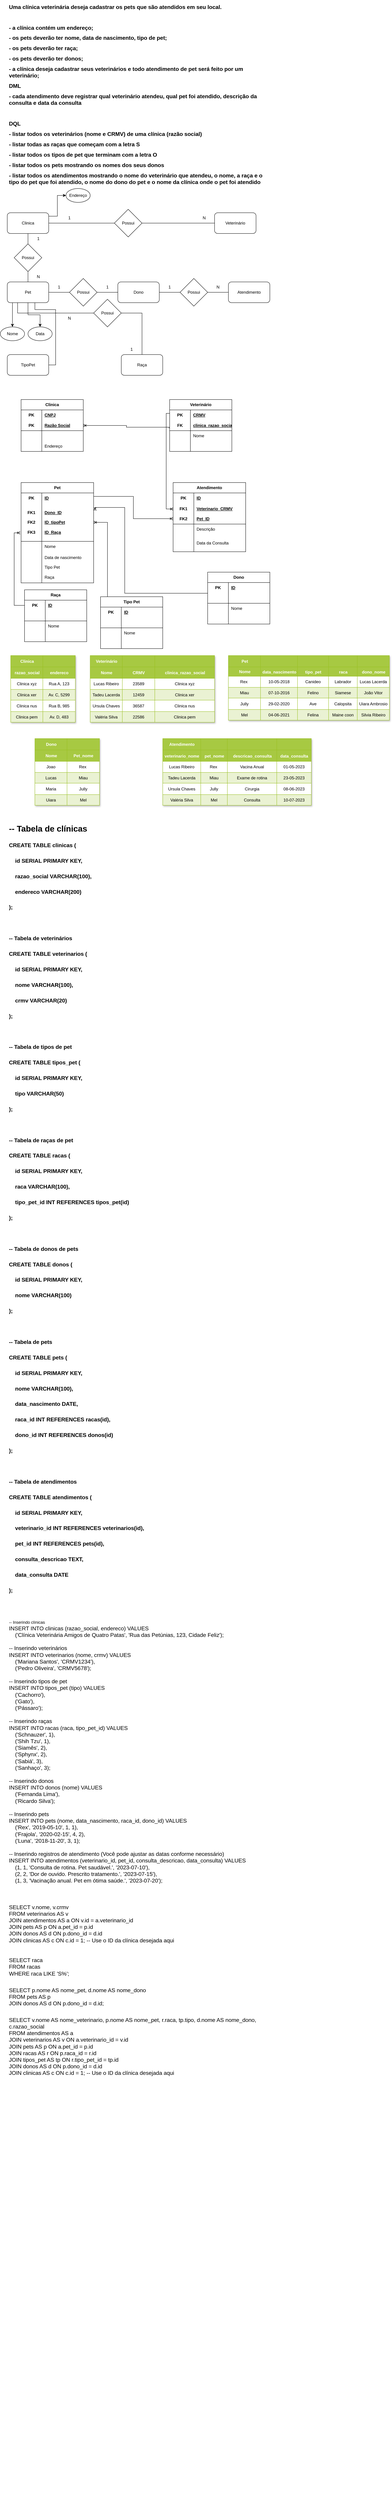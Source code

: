 <mxfile version="21.6.5" type="github">
  <diagram name="Página-1" id="olVmrFEARyXNIMeKJ8KS">
    <mxGraphModel dx="1434" dy="750" grid="1" gridSize="10" guides="1" tooltips="1" connect="1" arrows="1" fold="1" page="1" pageScale="1" pageWidth="827" pageHeight="1169" math="0" shadow="0">
      <root>
        <mxCell id="0" />
        <mxCell id="1" parent="0" />
        <mxCell id="eyzTy-8BLsxMaB8sqUJc-1" value="&lt;h1 style=&quot;font-size: 16px;&quot;&gt;&lt;font style=&quot;font-size: 16px;&quot;&gt;Uma clínica veterinária deseja cadastrar os pets que são atendidos em seu local.&lt;/font&gt;&lt;/h1&gt;&lt;h1 style=&quot;font-size: 16px;&quot;&gt;&lt;font style=&quot;font-size: 16px;&quot;&gt;&lt;br&gt;&lt;/font&gt;&lt;/h1&gt;&lt;h1 style=&quot;font-size: 16px;&quot;&gt;&lt;font style=&quot;font-size: 16px;&quot;&gt;- a clínica contém um endereço;&lt;/font&gt;&lt;/h1&gt;&lt;h1 style=&quot;font-size: 16px;&quot;&gt;&lt;font style=&quot;font-size: 16px;&quot;&gt;- os pets deverão ter nome, data de nascimento, tipo de pet;&lt;/font&gt;&lt;/h1&gt;&lt;h1 style=&quot;font-size: 16px;&quot;&gt;&lt;font style=&quot;font-size: 16px;&quot;&gt;- os pets deverão ter raça;&lt;/font&gt;&lt;/h1&gt;&lt;h1 style=&quot;font-size: 16px;&quot;&gt;&lt;font style=&quot;font-size: 16px;&quot;&gt;- os pets deverão ter donos;&lt;/font&gt;&lt;/h1&gt;&lt;h1 style=&quot;font-size: 16px;&quot;&gt;&lt;font style=&quot;font-size: 16px;&quot;&gt;- a clínica deseja cadastrar seus veterinários e todo atendimento de pet será feito por um veterinário;&lt;/font&gt;&lt;/h1&gt;&lt;h1 style=&quot;font-size: 16px;&quot;&gt;&lt;font style=&quot;font-size: 16px;&quot;&gt;DML&lt;/font&gt;&lt;/h1&gt;&lt;h1 style=&quot;font-size: 16px;&quot;&gt;&lt;font style=&quot;font-size: 16px;&quot;&gt;- cada atendimento deve registrar qual veterinário atendeu, qual pet foi atendido, descrição da consulta e data da consulta&lt;/font&gt;&lt;/h1&gt;&lt;h1 style=&quot;font-size: 16px;&quot;&gt;&lt;font style=&quot;font-size: 16px;&quot;&gt;&lt;br&gt;&lt;/font&gt;&lt;/h1&gt;&lt;h1 style=&quot;font-size: 16px;&quot;&gt;&lt;font style=&quot;font-size: 16px;&quot;&gt;DQL&lt;/font&gt;&lt;/h1&gt;&lt;h1 style=&quot;font-size: 16px;&quot;&gt;&lt;font style=&quot;font-size: 16px;&quot;&gt;- listar todos os veterinários (nome e CRMV) de uma clínica (razão social)&lt;/font&gt;&lt;/h1&gt;&lt;h1 style=&quot;font-size: 16px;&quot;&gt;&lt;font style=&quot;font-size: 16px;&quot;&gt;- listar todas as raças que começam com a letra S&lt;/font&gt;&lt;/h1&gt;&lt;h1 style=&quot;font-size: 16px;&quot;&gt;&lt;font style=&quot;font-size: 16px;&quot;&gt;- listar todos os tipos de pet que terminam com a letra O&lt;/font&gt;&lt;/h1&gt;&lt;h1 style=&quot;font-size: 16px;&quot;&gt;&lt;font style=&quot;font-size: 16px;&quot;&gt;- listar todos os pets mostrando os nomes dos seus donos&lt;/font&gt;&lt;/h1&gt;&lt;h1 style=&quot;font-size: 16px;&quot;&gt;&lt;font style=&quot;font-size: 16px;&quot;&gt;- listar todos os atendimentos mostrando o nome do veterinário que atendeu, o nome, a raça e o tipo do pet que foi atendido, o nome do dono do pet e o nome da clínica onde o pet foi atendido&lt;/font&gt;&lt;/h1&gt;" style="text;html=1;strokeColor=none;fillColor=none;spacing=5;spacingTop=-20;whiteSpace=wrap;overflow=hidden;rounded=0;" parent="1" vertex="1">
          <mxGeometry x="40" y="35" width="760" height="550" as="geometry" />
        </mxCell>
        <mxCell id="eyzTy-8BLsxMaB8sqUJc-76" value="" style="group" parent="1" vertex="1" connectable="0">
          <mxGeometry x="80" y="1180" width="640" height="720" as="geometry" />
        </mxCell>
        <mxCell id="eyzTy-8BLsxMaB8sqUJc-2" value="Clinica" style="shape=table;startSize=30;container=1;collapsible=1;childLayout=tableLayout;fixedRows=1;rowLines=0;fontStyle=1;align=center;resizeLast=1;html=1;whiteSpace=wrap;" parent="eyzTy-8BLsxMaB8sqUJc-76" vertex="1">
          <mxGeometry width="180" height="150" as="geometry" />
        </mxCell>
        <mxCell id="eyzTy-8BLsxMaB8sqUJc-3" value="" style="shape=tableRow;horizontal=0;startSize=0;swimlaneHead=0;swimlaneBody=0;fillColor=none;collapsible=0;dropTarget=0;points=[[0,0.5],[1,0.5]];portConstraint=eastwest;top=0;left=0;right=0;bottom=0;html=1;" parent="eyzTy-8BLsxMaB8sqUJc-2" vertex="1">
          <mxGeometry y="30" width="180" height="30" as="geometry" />
        </mxCell>
        <mxCell id="eyzTy-8BLsxMaB8sqUJc-4" value="PK" style="shape=partialRectangle;connectable=0;fillColor=none;top=0;left=0;bottom=0;right=0;fontStyle=1;overflow=hidden;html=1;whiteSpace=wrap;" parent="eyzTy-8BLsxMaB8sqUJc-3" vertex="1">
          <mxGeometry width="60" height="30" as="geometry">
            <mxRectangle width="60" height="30" as="alternateBounds" />
          </mxGeometry>
        </mxCell>
        <mxCell id="eyzTy-8BLsxMaB8sqUJc-5" value="CNPJ" style="shape=partialRectangle;connectable=0;fillColor=none;top=0;left=0;bottom=0;right=0;align=left;spacingLeft=6;fontStyle=5;overflow=hidden;html=1;whiteSpace=wrap;" parent="eyzTy-8BLsxMaB8sqUJc-3" vertex="1">
          <mxGeometry x="60" width="120" height="30" as="geometry">
            <mxRectangle width="120" height="30" as="alternateBounds" />
          </mxGeometry>
        </mxCell>
        <mxCell id="eyzTy-8BLsxMaB8sqUJc-6" value="" style="shape=tableRow;horizontal=0;startSize=0;swimlaneHead=0;swimlaneBody=0;fillColor=none;collapsible=0;dropTarget=0;points=[[0,0.5],[1,0.5]];portConstraint=eastwest;top=0;left=0;right=0;bottom=1;html=1;" parent="eyzTy-8BLsxMaB8sqUJc-2" vertex="1">
          <mxGeometry y="60" width="180" height="30" as="geometry" />
        </mxCell>
        <mxCell id="eyzTy-8BLsxMaB8sqUJc-7" value="PK" style="shape=partialRectangle;connectable=0;fillColor=none;top=0;left=0;bottom=0;right=0;fontStyle=1;overflow=hidden;html=1;whiteSpace=wrap;" parent="eyzTy-8BLsxMaB8sqUJc-6" vertex="1">
          <mxGeometry width="60" height="30" as="geometry">
            <mxRectangle width="60" height="30" as="alternateBounds" />
          </mxGeometry>
        </mxCell>
        <mxCell id="eyzTy-8BLsxMaB8sqUJc-8" value="Razão Social" style="shape=partialRectangle;connectable=0;fillColor=none;top=0;left=0;bottom=0;right=0;align=left;spacingLeft=6;fontStyle=5;overflow=hidden;html=1;whiteSpace=wrap;" parent="eyzTy-8BLsxMaB8sqUJc-6" vertex="1">
          <mxGeometry x="60" width="120" height="30" as="geometry">
            <mxRectangle width="120" height="30" as="alternateBounds" />
          </mxGeometry>
        </mxCell>
        <mxCell id="eyzTy-8BLsxMaB8sqUJc-9" value="" style="shape=tableRow;horizontal=0;startSize=0;swimlaneHead=0;swimlaneBody=0;fillColor=none;collapsible=0;dropTarget=0;points=[[0,0.5],[1,0.5]];portConstraint=eastwest;top=0;left=0;right=0;bottom=0;html=1;" parent="eyzTy-8BLsxMaB8sqUJc-2" vertex="1">
          <mxGeometry y="90" width="180" height="30" as="geometry" />
        </mxCell>
        <mxCell id="eyzTy-8BLsxMaB8sqUJc-10" value="" style="shape=partialRectangle;connectable=0;fillColor=none;top=0;left=0;bottom=0;right=0;editable=1;overflow=hidden;html=1;whiteSpace=wrap;" parent="eyzTy-8BLsxMaB8sqUJc-9" vertex="1">
          <mxGeometry width="60" height="30" as="geometry">
            <mxRectangle width="60" height="30" as="alternateBounds" />
          </mxGeometry>
        </mxCell>
        <mxCell id="eyzTy-8BLsxMaB8sqUJc-11" value="" style="shape=partialRectangle;connectable=0;fillColor=none;top=0;left=0;bottom=0;right=0;align=left;spacingLeft=6;overflow=hidden;html=1;whiteSpace=wrap;" parent="eyzTy-8BLsxMaB8sqUJc-9" vertex="1">
          <mxGeometry x="60" width="120" height="30" as="geometry">
            <mxRectangle width="120" height="30" as="alternateBounds" />
          </mxGeometry>
        </mxCell>
        <mxCell id="eyzTy-8BLsxMaB8sqUJc-12" value="" style="shape=tableRow;horizontal=0;startSize=0;swimlaneHead=0;swimlaneBody=0;fillColor=none;collapsible=0;dropTarget=0;points=[[0,0.5],[1,0.5]];portConstraint=eastwest;top=0;left=0;right=0;bottom=0;html=1;" parent="eyzTy-8BLsxMaB8sqUJc-2" vertex="1">
          <mxGeometry y="120" width="180" height="30" as="geometry" />
        </mxCell>
        <mxCell id="eyzTy-8BLsxMaB8sqUJc-13" value="" style="shape=partialRectangle;connectable=0;fillColor=none;top=0;left=0;bottom=0;right=0;editable=1;overflow=hidden;html=1;whiteSpace=wrap;" parent="eyzTy-8BLsxMaB8sqUJc-12" vertex="1">
          <mxGeometry width="60" height="30" as="geometry">
            <mxRectangle width="60" height="30" as="alternateBounds" />
          </mxGeometry>
        </mxCell>
        <mxCell id="eyzTy-8BLsxMaB8sqUJc-14" value="Endereço" style="shape=partialRectangle;connectable=0;fillColor=none;top=0;left=0;bottom=0;right=0;align=left;spacingLeft=6;overflow=hidden;html=1;whiteSpace=wrap;" parent="eyzTy-8BLsxMaB8sqUJc-12" vertex="1">
          <mxGeometry x="60" width="120" height="30" as="geometry">
            <mxRectangle width="120" height="30" as="alternateBounds" />
          </mxGeometry>
        </mxCell>
        <mxCell id="eDCoJN-8ebB3QIHfHI8u-153" style="edgeStyle=orthogonalEdgeStyle;rounded=0;orthogonalLoop=1;jettySize=auto;html=1;entryX=1;entryY=0.5;entryDx=0;entryDy=0;exitX=-0.018;exitY=0.733;exitDx=0;exitDy=0;endArrow=ERoneToMany;endFill=0;exitPerimeter=0;" parent="eyzTy-8BLsxMaB8sqUJc-76" source="eyzTy-8BLsxMaB8sqUJc-19" target="eyzTy-8BLsxMaB8sqUJc-6" edge="1">
          <mxGeometry relative="1" as="geometry">
            <Array as="points">
              <mxPoint x="430" y="82" />
              <mxPoint x="430" y="80" />
              <mxPoint x="305" y="80" />
              <mxPoint x="305" y="75" />
            </Array>
          </mxGeometry>
        </mxCell>
        <mxCell id="eDCoJN-8ebB3QIHfHI8u-154" style="edgeStyle=orthogonalEdgeStyle;rounded=0;orthogonalLoop=1;jettySize=auto;html=1;entryX=0.002;entryY=0.273;entryDx=0;entryDy=0;entryPerimeter=0;endArrow=ERoneToMany;endFill=0;" parent="eyzTy-8BLsxMaB8sqUJc-76" source="eyzTy-8BLsxMaB8sqUJc-15" target="eyzTy-8BLsxMaB8sqUJc-58" edge="1">
          <mxGeometry relative="1" as="geometry">
            <Array as="points">
              <mxPoint x="420" y="40" />
              <mxPoint x="420" y="316" />
            </Array>
          </mxGeometry>
        </mxCell>
        <mxCell id="eyzTy-8BLsxMaB8sqUJc-15" value="Veterinário" style="shape=table;startSize=30;container=1;collapsible=1;childLayout=tableLayout;fixedRows=1;rowLines=0;fontStyle=1;align=center;resizeLast=1;html=1;whiteSpace=wrap;" parent="eyzTy-8BLsxMaB8sqUJc-76" vertex="1">
          <mxGeometry x="430" width="180" height="150" as="geometry" />
        </mxCell>
        <mxCell id="eyzTy-8BLsxMaB8sqUJc-16" value="" style="shape=tableRow;horizontal=0;startSize=0;swimlaneHead=0;swimlaneBody=0;fillColor=none;collapsible=0;dropTarget=0;points=[[0,0.5],[1,0.5]];portConstraint=eastwest;top=0;left=0;right=0;bottom=0;html=1;" parent="eyzTy-8BLsxMaB8sqUJc-15" vertex="1">
          <mxGeometry y="30" width="180" height="30" as="geometry" />
        </mxCell>
        <mxCell id="eyzTy-8BLsxMaB8sqUJc-17" value="PK" style="shape=partialRectangle;connectable=0;fillColor=none;top=0;left=0;bottom=0;right=0;fontStyle=1;overflow=hidden;html=1;whiteSpace=wrap;" parent="eyzTy-8BLsxMaB8sqUJc-16" vertex="1">
          <mxGeometry width="60" height="30" as="geometry">
            <mxRectangle width="60" height="30" as="alternateBounds" />
          </mxGeometry>
        </mxCell>
        <mxCell id="eyzTy-8BLsxMaB8sqUJc-18" value="CRMV" style="shape=partialRectangle;connectable=0;fillColor=none;top=0;left=0;bottom=0;right=0;align=left;spacingLeft=6;fontStyle=5;overflow=hidden;html=1;whiteSpace=wrap;" parent="eyzTy-8BLsxMaB8sqUJc-16" vertex="1">
          <mxGeometry x="60" width="120" height="30" as="geometry">
            <mxRectangle width="120" height="30" as="alternateBounds" />
          </mxGeometry>
        </mxCell>
        <mxCell id="eyzTy-8BLsxMaB8sqUJc-19" value="" style="shape=tableRow;horizontal=0;startSize=0;swimlaneHead=0;swimlaneBody=0;fillColor=none;collapsible=0;dropTarget=0;points=[[0,0.5],[1,0.5]];portConstraint=eastwest;top=0;left=0;right=0;bottom=1;html=1;" parent="eyzTy-8BLsxMaB8sqUJc-15" vertex="1">
          <mxGeometry y="60" width="180" height="30" as="geometry" />
        </mxCell>
        <mxCell id="eyzTy-8BLsxMaB8sqUJc-20" value="FK" style="shape=partialRectangle;connectable=0;fillColor=none;top=0;left=0;bottom=0;right=0;fontStyle=1;overflow=hidden;html=1;whiteSpace=wrap;" parent="eyzTy-8BLsxMaB8sqUJc-19" vertex="1">
          <mxGeometry width="60" height="30" as="geometry">
            <mxRectangle width="60" height="30" as="alternateBounds" />
          </mxGeometry>
        </mxCell>
        <mxCell id="eyzTy-8BLsxMaB8sqUJc-21" value="clinica_razao_social" style="shape=partialRectangle;connectable=0;fillColor=none;top=0;left=0;bottom=0;right=0;align=left;spacingLeft=6;fontStyle=5;overflow=hidden;html=1;whiteSpace=wrap;" parent="eyzTy-8BLsxMaB8sqUJc-19" vertex="1">
          <mxGeometry x="60" width="120" height="30" as="geometry">
            <mxRectangle width="120" height="30" as="alternateBounds" />
          </mxGeometry>
        </mxCell>
        <mxCell id="eyzTy-8BLsxMaB8sqUJc-22" value="" style="shape=tableRow;horizontal=0;startSize=0;swimlaneHead=0;swimlaneBody=0;fillColor=none;collapsible=0;dropTarget=0;points=[[0,0.5],[1,0.5]];portConstraint=eastwest;top=0;left=0;right=0;bottom=0;html=1;" parent="eyzTy-8BLsxMaB8sqUJc-15" vertex="1">
          <mxGeometry y="90" width="180" height="30" as="geometry" />
        </mxCell>
        <mxCell id="eyzTy-8BLsxMaB8sqUJc-23" value="" style="shape=partialRectangle;connectable=0;fillColor=none;top=0;left=0;bottom=0;right=0;editable=1;overflow=hidden;html=1;whiteSpace=wrap;" parent="eyzTy-8BLsxMaB8sqUJc-22" vertex="1">
          <mxGeometry width="60" height="30" as="geometry">
            <mxRectangle width="60" height="30" as="alternateBounds" />
          </mxGeometry>
        </mxCell>
        <mxCell id="eyzTy-8BLsxMaB8sqUJc-24" value="Nome" style="shape=partialRectangle;connectable=0;fillColor=none;top=0;left=0;bottom=0;right=0;align=left;spacingLeft=6;overflow=hidden;html=1;whiteSpace=wrap;" parent="eyzTy-8BLsxMaB8sqUJc-22" vertex="1">
          <mxGeometry x="60" width="120" height="30" as="geometry">
            <mxRectangle width="120" height="30" as="alternateBounds" />
          </mxGeometry>
        </mxCell>
        <mxCell id="eyzTy-8BLsxMaB8sqUJc-25" value="" style="shape=tableRow;horizontal=0;startSize=0;swimlaneHead=0;swimlaneBody=0;fillColor=none;collapsible=0;dropTarget=0;points=[[0,0.5],[1,0.5]];portConstraint=eastwest;top=0;left=0;right=0;bottom=0;html=1;" parent="eyzTy-8BLsxMaB8sqUJc-15" vertex="1">
          <mxGeometry y="120" width="180" height="30" as="geometry" />
        </mxCell>
        <mxCell id="eyzTy-8BLsxMaB8sqUJc-26" value="" style="shape=partialRectangle;connectable=0;fillColor=none;top=0;left=0;bottom=0;right=0;editable=1;overflow=hidden;html=1;whiteSpace=wrap;" parent="eyzTy-8BLsxMaB8sqUJc-25" vertex="1">
          <mxGeometry width="60" height="30" as="geometry">
            <mxRectangle width="60" height="30" as="alternateBounds" />
          </mxGeometry>
        </mxCell>
        <mxCell id="eyzTy-8BLsxMaB8sqUJc-27" value="" style="shape=partialRectangle;connectable=0;fillColor=none;top=0;left=0;bottom=0;right=0;align=left;spacingLeft=6;overflow=hidden;html=1;whiteSpace=wrap;" parent="eyzTy-8BLsxMaB8sqUJc-25" vertex="1">
          <mxGeometry x="60" width="120" height="30" as="geometry">
            <mxRectangle width="120" height="30" as="alternateBounds" />
          </mxGeometry>
        </mxCell>
        <mxCell id="eDCoJN-8ebB3QIHfHI8u-155" style="edgeStyle=orthogonalEdgeStyle;rounded=0;orthogonalLoop=1;jettySize=auto;html=1;entryX=-0.002;entryY=0.74;entryDx=0;entryDy=0;entryPerimeter=0;endArrow=ERoneToMany;endFill=0;" parent="eyzTy-8BLsxMaB8sqUJc-76" source="eyzTy-8BLsxMaB8sqUJc-28" target="eyzTy-8BLsxMaB8sqUJc-58" edge="1">
          <mxGeometry relative="1" as="geometry">
            <Array as="points">
              <mxPoint x="325" y="280" />
              <mxPoint x="325" y="344" />
            </Array>
          </mxGeometry>
        </mxCell>
        <mxCell id="eyzTy-8BLsxMaB8sqUJc-28" value="Pet" style="shape=table;startSize=30;container=1;collapsible=1;childLayout=tableLayout;fixedRows=1;rowLines=0;fontStyle=1;align=center;resizeLast=1;html=1;whiteSpace=wrap;" parent="eyzTy-8BLsxMaB8sqUJc-76" vertex="1">
          <mxGeometry y="240" width="210" height="290" as="geometry" />
        </mxCell>
        <mxCell id="eyzTy-8BLsxMaB8sqUJc-29" value="" style="shape=tableRow;horizontal=0;startSize=0;swimlaneHead=0;swimlaneBody=0;fillColor=none;collapsible=0;dropTarget=0;points=[[0,0.5],[1,0.5]];portConstraint=eastwest;top=0;left=0;right=0;bottom=0;html=1;" parent="eyzTy-8BLsxMaB8sqUJc-28" vertex="1">
          <mxGeometry y="30" width="210" height="30" as="geometry" />
        </mxCell>
        <mxCell id="eyzTy-8BLsxMaB8sqUJc-30" value="PK" style="shape=partialRectangle;connectable=0;fillColor=none;top=0;left=0;bottom=0;right=0;fontStyle=1;overflow=hidden;html=1;whiteSpace=wrap;" parent="eyzTy-8BLsxMaB8sqUJc-29" vertex="1">
          <mxGeometry width="60" height="30" as="geometry">
            <mxRectangle width="60" height="30" as="alternateBounds" />
          </mxGeometry>
        </mxCell>
        <mxCell id="eyzTy-8BLsxMaB8sqUJc-31" value="ID" style="shape=partialRectangle;connectable=0;fillColor=none;top=0;left=0;bottom=0;right=0;align=left;spacingLeft=6;fontStyle=5;overflow=hidden;html=1;whiteSpace=wrap;" parent="eyzTy-8BLsxMaB8sqUJc-29" vertex="1">
          <mxGeometry x="60" width="150" height="30" as="geometry">
            <mxRectangle width="150" height="30" as="alternateBounds" />
          </mxGeometry>
        </mxCell>
        <mxCell id="eyzTy-8BLsxMaB8sqUJc-32" value="" style="shape=tableRow;horizontal=0;startSize=0;swimlaneHead=0;swimlaneBody=0;fillColor=none;collapsible=0;dropTarget=0;points=[[0,0.5],[1,0.5]];portConstraint=eastwest;top=0;left=0;right=0;bottom=1;html=1;" parent="eyzTy-8BLsxMaB8sqUJc-28" vertex="1">
          <mxGeometry y="60" width="210" height="110" as="geometry" />
        </mxCell>
        <mxCell id="eyzTy-8BLsxMaB8sqUJc-33" value="FK1&lt;br&gt;&lt;br&gt;FK2&lt;br&gt;&lt;br&gt;FK3" style="shape=partialRectangle;connectable=0;fillColor=none;top=0;left=0;bottom=0;right=0;fontStyle=1;overflow=hidden;html=1;whiteSpace=wrap;" parent="eyzTy-8BLsxMaB8sqUJc-32" vertex="1">
          <mxGeometry width="60" height="110" as="geometry">
            <mxRectangle width="60" height="110" as="alternateBounds" />
          </mxGeometry>
        </mxCell>
        <mxCell id="eyzTy-8BLsxMaB8sqUJc-34" value="Dono_ID&lt;br&gt;&lt;br&gt;ID_tipoPet&lt;br&gt;&lt;br&gt;ID_Raça" style="shape=partialRectangle;connectable=0;fillColor=none;top=0;left=0;bottom=0;right=0;align=left;spacingLeft=6;fontStyle=5;overflow=hidden;html=1;whiteSpace=wrap;" parent="eyzTy-8BLsxMaB8sqUJc-32" vertex="1">
          <mxGeometry x="60" width="150" height="110" as="geometry">
            <mxRectangle width="150" height="110" as="alternateBounds" />
          </mxGeometry>
        </mxCell>
        <mxCell id="eyzTy-8BLsxMaB8sqUJc-35" value="" style="shape=tableRow;horizontal=0;startSize=0;swimlaneHead=0;swimlaneBody=0;fillColor=none;collapsible=0;dropTarget=0;points=[[0,0.5],[1,0.5]];portConstraint=eastwest;top=0;left=0;right=0;bottom=0;html=1;" parent="eyzTy-8BLsxMaB8sqUJc-28" vertex="1">
          <mxGeometry y="170" width="210" height="30" as="geometry" />
        </mxCell>
        <mxCell id="eyzTy-8BLsxMaB8sqUJc-36" value="" style="shape=partialRectangle;connectable=0;fillColor=none;top=0;left=0;bottom=0;right=0;editable=1;overflow=hidden;html=1;whiteSpace=wrap;" parent="eyzTy-8BLsxMaB8sqUJc-35" vertex="1">
          <mxGeometry width="60" height="30" as="geometry">
            <mxRectangle width="60" height="30" as="alternateBounds" />
          </mxGeometry>
        </mxCell>
        <mxCell id="eyzTy-8BLsxMaB8sqUJc-37" value="Nome" style="shape=partialRectangle;connectable=0;fillColor=none;top=0;left=0;bottom=0;right=0;align=left;spacingLeft=6;overflow=hidden;html=1;whiteSpace=wrap;" parent="eyzTy-8BLsxMaB8sqUJc-35" vertex="1">
          <mxGeometry x="60" width="150" height="30" as="geometry">
            <mxRectangle width="150" height="30" as="alternateBounds" />
          </mxGeometry>
        </mxCell>
        <mxCell id="eyzTy-8BLsxMaB8sqUJc-38" value="" style="shape=tableRow;horizontal=0;startSize=0;swimlaneHead=0;swimlaneBody=0;fillColor=none;collapsible=0;dropTarget=0;points=[[0,0.5],[1,0.5]];portConstraint=eastwest;top=0;left=0;right=0;bottom=0;html=1;" parent="eyzTy-8BLsxMaB8sqUJc-28" vertex="1">
          <mxGeometry y="200" width="210" height="90" as="geometry" />
        </mxCell>
        <mxCell id="eyzTy-8BLsxMaB8sqUJc-39" value="" style="shape=partialRectangle;connectable=0;fillColor=none;top=0;left=0;bottom=0;right=0;editable=1;overflow=hidden;html=1;whiteSpace=wrap;" parent="eyzTy-8BLsxMaB8sqUJc-38" vertex="1">
          <mxGeometry width="60" height="90" as="geometry">
            <mxRectangle width="60" height="90" as="alternateBounds" />
          </mxGeometry>
        </mxCell>
        <mxCell id="eyzTy-8BLsxMaB8sqUJc-40" value="Data de nascimento&lt;br&gt;&lt;br&gt;Tipo Pet&lt;br&gt;&lt;br&gt;Raça" style="shape=partialRectangle;connectable=0;fillColor=none;top=0;left=0;bottom=0;right=0;align=left;spacingLeft=6;overflow=hidden;html=1;whiteSpace=wrap;" parent="eyzTy-8BLsxMaB8sqUJc-38" vertex="1">
          <mxGeometry x="60" width="150" height="90" as="geometry">
            <mxRectangle width="150" height="90" as="alternateBounds" />
          </mxGeometry>
        </mxCell>
        <mxCell id="eyzTy-8BLsxMaB8sqUJc-54" value="Atendimento" style="shape=table;startSize=30;container=1;collapsible=1;childLayout=tableLayout;fixedRows=1;rowLines=0;fontStyle=1;align=center;resizeLast=1;html=1;whiteSpace=wrap;" parent="eyzTy-8BLsxMaB8sqUJc-76" vertex="1">
          <mxGeometry x="440" y="240" width="210" height="200" as="geometry" />
        </mxCell>
        <mxCell id="eyzTy-8BLsxMaB8sqUJc-55" value="" style="shape=tableRow;horizontal=0;startSize=0;swimlaneHead=0;swimlaneBody=0;fillColor=none;collapsible=0;dropTarget=0;points=[[0,0.5],[1,0.5]];portConstraint=eastwest;top=0;left=0;right=0;bottom=0;html=1;" parent="eyzTy-8BLsxMaB8sqUJc-54" vertex="1">
          <mxGeometry y="30" width="210" height="30" as="geometry" />
        </mxCell>
        <mxCell id="eyzTy-8BLsxMaB8sqUJc-56" value="PK" style="shape=partialRectangle;connectable=0;fillColor=none;top=0;left=0;bottom=0;right=0;fontStyle=1;overflow=hidden;html=1;whiteSpace=wrap;" parent="eyzTy-8BLsxMaB8sqUJc-55" vertex="1">
          <mxGeometry width="60" height="30" as="geometry">
            <mxRectangle width="60" height="30" as="alternateBounds" />
          </mxGeometry>
        </mxCell>
        <mxCell id="eyzTy-8BLsxMaB8sqUJc-57" value="ID" style="shape=partialRectangle;connectable=0;fillColor=none;top=0;left=0;bottom=0;right=0;align=left;spacingLeft=6;fontStyle=5;overflow=hidden;html=1;whiteSpace=wrap;" parent="eyzTy-8BLsxMaB8sqUJc-55" vertex="1">
          <mxGeometry x="60" width="150" height="30" as="geometry">
            <mxRectangle width="150" height="30" as="alternateBounds" />
          </mxGeometry>
        </mxCell>
        <mxCell id="eyzTy-8BLsxMaB8sqUJc-58" value="" style="shape=tableRow;horizontal=0;startSize=0;swimlaneHead=0;swimlaneBody=0;fillColor=none;collapsible=0;dropTarget=0;points=[[0,0.5],[1,0.5]];portConstraint=eastwest;top=0;left=0;right=0;bottom=1;html=1;" parent="eyzTy-8BLsxMaB8sqUJc-54" vertex="1">
          <mxGeometry y="60" width="210" height="60" as="geometry" />
        </mxCell>
        <mxCell id="eyzTy-8BLsxMaB8sqUJc-59" value="FK1&lt;br&gt;&lt;br&gt;FK2" style="shape=partialRectangle;connectable=0;fillColor=none;top=0;left=0;bottom=0;right=0;fontStyle=1;overflow=hidden;html=1;whiteSpace=wrap;" parent="eyzTy-8BLsxMaB8sqUJc-58" vertex="1">
          <mxGeometry width="60" height="60" as="geometry">
            <mxRectangle width="60" height="60" as="alternateBounds" />
          </mxGeometry>
        </mxCell>
        <mxCell id="eyzTy-8BLsxMaB8sqUJc-60" value="Veterinario_CRMV&lt;br&gt;&lt;br&gt;Pet_ID" style="shape=partialRectangle;connectable=0;fillColor=none;top=0;left=0;bottom=0;right=0;align=left;spacingLeft=6;fontStyle=5;overflow=hidden;html=1;whiteSpace=wrap;" parent="eyzTy-8BLsxMaB8sqUJc-58" vertex="1">
          <mxGeometry x="60" width="150" height="60" as="geometry">
            <mxRectangle width="150" height="60" as="alternateBounds" />
          </mxGeometry>
        </mxCell>
        <mxCell id="eyzTy-8BLsxMaB8sqUJc-61" value="" style="shape=tableRow;horizontal=0;startSize=0;swimlaneHead=0;swimlaneBody=0;fillColor=none;collapsible=0;dropTarget=0;points=[[0,0.5],[1,0.5]];portConstraint=eastwest;top=0;left=0;right=0;bottom=0;html=1;" parent="eyzTy-8BLsxMaB8sqUJc-54" vertex="1">
          <mxGeometry y="120" width="210" height="30" as="geometry" />
        </mxCell>
        <mxCell id="eyzTy-8BLsxMaB8sqUJc-62" value="" style="shape=partialRectangle;connectable=0;fillColor=none;top=0;left=0;bottom=0;right=0;editable=1;overflow=hidden;html=1;whiteSpace=wrap;" parent="eyzTy-8BLsxMaB8sqUJc-61" vertex="1">
          <mxGeometry width="60" height="30" as="geometry">
            <mxRectangle width="60" height="30" as="alternateBounds" />
          </mxGeometry>
        </mxCell>
        <mxCell id="eyzTy-8BLsxMaB8sqUJc-63" value="Descrição" style="shape=partialRectangle;connectable=0;fillColor=none;top=0;left=0;bottom=0;right=0;align=left;spacingLeft=6;overflow=hidden;html=1;whiteSpace=wrap;" parent="eyzTy-8BLsxMaB8sqUJc-61" vertex="1">
          <mxGeometry x="60" width="150" height="30" as="geometry">
            <mxRectangle width="150" height="30" as="alternateBounds" />
          </mxGeometry>
        </mxCell>
        <mxCell id="eyzTy-8BLsxMaB8sqUJc-64" value="" style="shape=tableRow;horizontal=0;startSize=0;swimlaneHead=0;swimlaneBody=0;fillColor=none;collapsible=0;dropTarget=0;points=[[0,0.5],[1,0.5]];portConstraint=eastwest;top=0;left=0;right=0;bottom=0;html=1;" parent="eyzTy-8BLsxMaB8sqUJc-54" vertex="1">
          <mxGeometry y="150" width="210" height="50" as="geometry" />
        </mxCell>
        <mxCell id="eyzTy-8BLsxMaB8sqUJc-65" value="" style="shape=partialRectangle;connectable=0;fillColor=none;top=0;left=0;bottom=0;right=0;editable=1;overflow=hidden;html=1;whiteSpace=wrap;" parent="eyzTy-8BLsxMaB8sqUJc-64" vertex="1">
          <mxGeometry width="60" height="50" as="geometry">
            <mxRectangle width="60" height="50" as="alternateBounds" />
          </mxGeometry>
        </mxCell>
        <mxCell id="eyzTy-8BLsxMaB8sqUJc-66" value="Data da Consulta&lt;br&gt;" style="shape=partialRectangle;connectable=0;fillColor=none;top=0;left=0;bottom=0;right=0;align=left;spacingLeft=6;overflow=hidden;html=1;whiteSpace=wrap;" parent="eyzTy-8BLsxMaB8sqUJc-64" vertex="1">
          <mxGeometry x="60" width="150" height="50" as="geometry">
            <mxRectangle width="150" height="50" as="alternateBounds" />
          </mxGeometry>
        </mxCell>
        <mxCell id="eDCoJN-8ebB3QIHfHI8u-229" value="Raça" style="shape=table;startSize=30;container=1;collapsible=1;childLayout=tableLayout;fixedRows=1;rowLines=0;fontStyle=1;align=center;resizeLast=1;html=1;whiteSpace=wrap;" parent="eyzTy-8BLsxMaB8sqUJc-76" vertex="1">
          <mxGeometry x="10" y="550" width="180" height="150" as="geometry" />
        </mxCell>
        <mxCell id="eDCoJN-8ebB3QIHfHI8u-230" value="" style="shape=tableRow;horizontal=0;startSize=0;swimlaneHead=0;swimlaneBody=0;fillColor=none;collapsible=0;dropTarget=0;points=[[0,0.5],[1,0.5]];portConstraint=eastwest;top=0;left=0;right=0;bottom=0;html=1;" parent="eDCoJN-8ebB3QIHfHI8u-229" vertex="1">
          <mxGeometry y="30" width="180" height="30" as="geometry" />
        </mxCell>
        <mxCell id="eDCoJN-8ebB3QIHfHI8u-231" value="PK" style="shape=partialRectangle;connectable=0;fillColor=none;top=0;left=0;bottom=0;right=0;fontStyle=1;overflow=hidden;html=1;whiteSpace=wrap;" parent="eDCoJN-8ebB3QIHfHI8u-230" vertex="1">
          <mxGeometry width="60" height="30" as="geometry">
            <mxRectangle width="60" height="30" as="alternateBounds" />
          </mxGeometry>
        </mxCell>
        <mxCell id="eDCoJN-8ebB3QIHfHI8u-232" value="ID" style="shape=partialRectangle;connectable=0;fillColor=none;top=0;left=0;bottom=0;right=0;align=left;spacingLeft=6;fontStyle=5;overflow=hidden;html=1;whiteSpace=wrap;" parent="eDCoJN-8ebB3QIHfHI8u-230" vertex="1">
          <mxGeometry x="60" width="120" height="30" as="geometry">
            <mxRectangle width="120" height="30" as="alternateBounds" />
          </mxGeometry>
        </mxCell>
        <mxCell id="eDCoJN-8ebB3QIHfHI8u-233" value="" style="shape=tableRow;horizontal=0;startSize=0;swimlaneHead=0;swimlaneBody=0;fillColor=none;collapsible=0;dropTarget=0;points=[[0,0.5],[1,0.5]];portConstraint=eastwest;top=0;left=0;right=0;bottom=1;html=1;" parent="eDCoJN-8ebB3QIHfHI8u-229" vertex="1">
          <mxGeometry y="60" width="180" height="30" as="geometry" />
        </mxCell>
        <mxCell id="eDCoJN-8ebB3QIHfHI8u-234" value="" style="shape=partialRectangle;connectable=0;fillColor=none;top=0;left=0;bottom=0;right=0;fontStyle=1;overflow=hidden;html=1;whiteSpace=wrap;" parent="eDCoJN-8ebB3QIHfHI8u-233" vertex="1">
          <mxGeometry width="60" height="30" as="geometry">
            <mxRectangle width="60" height="30" as="alternateBounds" />
          </mxGeometry>
        </mxCell>
        <mxCell id="eDCoJN-8ebB3QIHfHI8u-235" value="" style="shape=partialRectangle;connectable=0;fillColor=none;top=0;left=0;bottom=0;right=0;align=left;spacingLeft=6;fontStyle=5;overflow=hidden;html=1;whiteSpace=wrap;" parent="eDCoJN-8ebB3QIHfHI8u-233" vertex="1">
          <mxGeometry x="60" width="120" height="30" as="geometry">
            <mxRectangle width="120" height="30" as="alternateBounds" />
          </mxGeometry>
        </mxCell>
        <mxCell id="eDCoJN-8ebB3QIHfHI8u-236" value="" style="shape=tableRow;horizontal=0;startSize=0;swimlaneHead=0;swimlaneBody=0;fillColor=none;collapsible=0;dropTarget=0;points=[[0,0.5],[1,0.5]];portConstraint=eastwest;top=0;left=0;right=0;bottom=0;html=1;" parent="eDCoJN-8ebB3QIHfHI8u-229" vertex="1">
          <mxGeometry y="90" width="180" height="30" as="geometry" />
        </mxCell>
        <mxCell id="eDCoJN-8ebB3QIHfHI8u-237" value="" style="shape=partialRectangle;connectable=0;fillColor=none;top=0;left=0;bottom=0;right=0;editable=1;overflow=hidden;html=1;whiteSpace=wrap;" parent="eDCoJN-8ebB3QIHfHI8u-236" vertex="1">
          <mxGeometry width="60" height="30" as="geometry">
            <mxRectangle width="60" height="30" as="alternateBounds" />
          </mxGeometry>
        </mxCell>
        <mxCell id="eDCoJN-8ebB3QIHfHI8u-238" value="Nome" style="shape=partialRectangle;connectable=0;fillColor=none;top=0;left=0;bottom=0;right=0;align=left;spacingLeft=6;overflow=hidden;html=1;whiteSpace=wrap;" parent="eDCoJN-8ebB3QIHfHI8u-236" vertex="1">
          <mxGeometry x="60" width="120" height="30" as="geometry">
            <mxRectangle width="120" height="30" as="alternateBounds" />
          </mxGeometry>
        </mxCell>
        <mxCell id="eDCoJN-8ebB3QIHfHI8u-239" value="" style="shape=tableRow;horizontal=0;startSize=0;swimlaneHead=0;swimlaneBody=0;fillColor=none;collapsible=0;dropTarget=0;points=[[0,0.5],[1,0.5]];portConstraint=eastwest;top=0;left=0;right=0;bottom=0;html=1;" parent="eDCoJN-8ebB3QIHfHI8u-229" vertex="1">
          <mxGeometry y="120" width="180" height="30" as="geometry" />
        </mxCell>
        <mxCell id="eDCoJN-8ebB3QIHfHI8u-240" value="" style="shape=partialRectangle;connectable=0;fillColor=none;top=0;left=0;bottom=0;right=0;editable=1;overflow=hidden;html=1;whiteSpace=wrap;" parent="eDCoJN-8ebB3QIHfHI8u-239" vertex="1">
          <mxGeometry width="60" height="30" as="geometry">
            <mxRectangle width="60" height="30" as="alternateBounds" />
          </mxGeometry>
        </mxCell>
        <mxCell id="eDCoJN-8ebB3QIHfHI8u-241" value="" style="shape=partialRectangle;connectable=0;fillColor=none;top=0;left=0;bottom=0;right=0;align=left;spacingLeft=6;overflow=hidden;html=1;whiteSpace=wrap;" parent="eDCoJN-8ebB3QIHfHI8u-239" vertex="1">
          <mxGeometry x="60" width="120" height="30" as="geometry">
            <mxRectangle width="120" height="30" as="alternateBounds" />
          </mxGeometry>
        </mxCell>
        <mxCell id="eDCoJN-8ebB3QIHfHI8u-243" style="edgeStyle=orthogonalEdgeStyle;rounded=0;orthogonalLoop=1;jettySize=auto;html=1;entryX=-0.013;entryY=0.775;entryDx=0;entryDy=0;entryPerimeter=0;exitX=0;exitY=0.5;exitDx=0;exitDy=0;endArrow=ERoneToMany;endFill=0;" parent="eyzTy-8BLsxMaB8sqUJc-76" source="eDCoJN-8ebB3QIHfHI8u-230" target="eyzTy-8BLsxMaB8sqUJc-32" edge="1">
          <mxGeometry relative="1" as="geometry">
            <Array as="points">
              <mxPoint x="-20" y="595" />
              <mxPoint x="-20" y="385" />
            </Array>
          </mxGeometry>
        </mxCell>
        <mxCell id="eDCoJN-8ebB3QIHfHI8u-257" style="edgeStyle=orthogonalEdgeStyle;rounded=0;orthogonalLoop=1;jettySize=auto;html=1;entryX=1;entryY=0.5;entryDx=0;entryDy=0;endArrow=ERoneToMany;endFill=0;" parent="eyzTy-8BLsxMaB8sqUJc-76" source="eDCoJN-8ebB3QIHfHI8u-244" target="eyzTy-8BLsxMaB8sqUJc-32" edge="1">
          <mxGeometry relative="1" as="geometry">
            <Array as="points">
              <mxPoint x="250" y="355" />
            </Array>
          </mxGeometry>
        </mxCell>
        <mxCell id="eDCoJN-8ebB3QIHfHI8u-244" value="Tipo Pet" style="shape=table;startSize=30;container=1;collapsible=1;childLayout=tableLayout;fixedRows=1;rowLines=0;fontStyle=1;align=center;resizeLast=1;html=1;whiteSpace=wrap;" parent="eyzTy-8BLsxMaB8sqUJc-76" vertex="1">
          <mxGeometry x="230" y="570" width="180" height="150" as="geometry" />
        </mxCell>
        <mxCell id="eDCoJN-8ebB3QIHfHI8u-245" value="" style="shape=tableRow;horizontal=0;startSize=0;swimlaneHead=0;swimlaneBody=0;fillColor=none;collapsible=0;dropTarget=0;points=[[0,0.5],[1,0.5]];portConstraint=eastwest;top=0;left=0;right=0;bottom=0;html=1;" parent="eDCoJN-8ebB3QIHfHI8u-244" vertex="1">
          <mxGeometry y="30" width="180" height="30" as="geometry" />
        </mxCell>
        <mxCell id="eDCoJN-8ebB3QIHfHI8u-246" value="PK" style="shape=partialRectangle;connectable=0;fillColor=none;top=0;left=0;bottom=0;right=0;fontStyle=1;overflow=hidden;html=1;whiteSpace=wrap;" parent="eDCoJN-8ebB3QIHfHI8u-245" vertex="1">
          <mxGeometry width="60" height="30" as="geometry">
            <mxRectangle width="60" height="30" as="alternateBounds" />
          </mxGeometry>
        </mxCell>
        <mxCell id="eDCoJN-8ebB3QIHfHI8u-247" value="ID" style="shape=partialRectangle;connectable=0;fillColor=none;top=0;left=0;bottom=0;right=0;align=left;spacingLeft=6;fontStyle=5;overflow=hidden;html=1;whiteSpace=wrap;" parent="eDCoJN-8ebB3QIHfHI8u-245" vertex="1">
          <mxGeometry x="60" width="120" height="30" as="geometry">
            <mxRectangle width="120" height="30" as="alternateBounds" />
          </mxGeometry>
        </mxCell>
        <mxCell id="eDCoJN-8ebB3QIHfHI8u-248" value="" style="shape=tableRow;horizontal=0;startSize=0;swimlaneHead=0;swimlaneBody=0;fillColor=none;collapsible=0;dropTarget=0;points=[[0,0.5],[1,0.5]];portConstraint=eastwest;top=0;left=0;right=0;bottom=1;html=1;" parent="eDCoJN-8ebB3QIHfHI8u-244" vertex="1">
          <mxGeometry y="60" width="180" height="30" as="geometry" />
        </mxCell>
        <mxCell id="eDCoJN-8ebB3QIHfHI8u-249" value="" style="shape=partialRectangle;connectable=0;fillColor=none;top=0;left=0;bottom=0;right=0;fontStyle=1;overflow=hidden;html=1;whiteSpace=wrap;" parent="eDCoJN-8ebB3QIHfHI8u-248" vertex="1">
          <mxGeometry width="60" height="30" as="geometry">
            <mxRectangle width="60" height="30" as="alternateBounds" />
          </mxGeometry>
        </mxCell>
        <mxCell id="eDCoJN-8ebB3QIHfHI8u-250" value="" style="shape=partialRectangle;connectable=0;fillColor=none;top=0;left=0;bottom=0;right=0;align=left;spacingLeft=6;fontStyle=5;overflow=hidden;html=1;whiteSpace=wrap;" parent="eDCoJN-8ebB3QIHfHI8u-248" vertex="1">
          <mxGeometry x="60" width="120" height="30" as="geometry">
            <mxRectangle width="120" height="30" as="alternateBounds" />
          </mxGeometry>
        </mxCell>
        <mxCell id="eDCoJN-8ebB3QIHfHI8u-251" value="" style="shape=tableRow;horizontal=0;startSize=0;swimlaneHead=0;swimlaneBody=0;fillColor=none;collapsible=0;dropTarget=0;points=[[0,0.5],[1,0.5]];portConstraint=eastwest;top=0;left=0;right=0;bottom=0;html=1;" parent="eDCoJN-8ebB3QIHfHI8u-244" vertex="1">
          <mxGeometry y="90" width="180" height="30" as="geometry" />
        </mxCell>
        <mxCell id="eDCoJN-8ebB3QIHfHI8u-252" value="" style="shape=partialRectangle;connectable=0;fillColor=none;top=0;left=0;bottom=0;right=0;editable=1;overflow=hidden;html=1;whiteSpace=wrap;" parent="eDCoJN-8ebB3QIHfHI8u-251" vertex="1">
          <mxGeometry width="60" height="30" as="geometry">
            <mxRectangle width="60" height="30" as="alternateBounds" />
          </mxGeometry>
        </mxCell>
        <mxCell id="eDCoJN-8ebB3QIHfHI8u-253" value="Nome" style="shape=partialRectangle;connectable=0;fillColor=none;top=0;left=0;bottom=0;right=0;align=left;spacingLeft=6;overflow=hidden;html=1;whiteSpace=wrap;" parent="eDCoJN-8ebB3QIHfHI8u-251" vertex="1">
          <mxGeometry x="60" width="120" height="30" as="geometry">
            <mxRectangle width="120" height="30" as="alternateBounds" />
          </mxGeometry>
        </mxCell>
        <mxCell id="eDCoJN-8ebB3QIHfHI8u-254" value="" style="shape=tableRow;horizontal=0;startSize=0;swimlaneHead=0;swimlaneBody=0;fillColor=none;collapsible=0;dropTarget=0;points=[[0,0.5],[1,0.5]];portConstraint=eastwest;top=0;left=0;right=0;bottom=0;html=1;" parent="eDCoJN-8ebB3QIHfHI8u-244" vertex="1">
          <mxGeometry y="120" width="180" height="30" as="geometry" />
        </mxCell>
        <mxCell id="eDCoJN-8ebB3QIHfHI8u-255" value="" style="shape=partialRectangle;connectable=0;fillColor=none;top=0;left=0;bottom=0;right=0;editable=1;overflow=hidden;html=1;whiteSpace=wrap;" parent="eDCoJN-8ebB3QIHfHI8u-254" vertex="1">
          <mxGeometry width="60" height="30" as="geometry">
            <mxRectangle width="60" height="30" as="alternateBounds" />
          </mxGeometry>
        </mxCell>
        <mxCell id="eDCoJN-8ebB3QIHfHI8u-256" value="" style="shape=partialRectangle;connectable=0;fillColor=none;top=0;left=0;bottom=0;right=0;align=left;spacingLeft=6;overflow=hidden;html=1;whiteSpace=wrap;" parent="eDCoJN-8ebB3QIHfHI8u-254" vertex="1">
          <mxGeometry x="60" width="120" height="30" as="geometry">
            <mxRectangle width="120" height="30" as="alternateBounds" />
          </mxGeometry>
        </mxCell>
        <mxCell id="eyzTy-8BLsxMaB8sqUJc-77" value="&lt;h1 style=&quot;&quot;&gt;-- Tabela de clínicas&lt;/h1&gt;&lt;h1 style=&quot;&quot;&gt;&lt;span style=&quot;font-size: 16px;&quot;&gt;CREATE TABLE clinicas (&lt;/span&gt;&lt;/h1&gt;&lt;h1 style=&quot;&quot;&gt;&lt;span style=&quot;font-size: 16px;&quot;&gt;&amp;nbsp; &amp;nbsp; id SERIAL PRIMARY KEY,&lt;/span&gt;&lt;/h1&gt;&lt;h1 style=&quot;&quot;&gt;&lt;span style=&quot;font-size: 16px;&quot;&gt;&amp;nbsp; &amp;nbsp; razao_social VARCHAR(100),&lt;/span&gt;&lt;/h1&gt;&lt;h1 style=&quot;&quot;&gt;&lt;span style=&quot;font-size: 16px;&quot;&gt;&amp;nbsp; &amp;nbsp; endereco VARCHAR(200)&lt;/span&gt;&lt;/h1&gt;&lt;h1 style=&quot;&quot;&gt;&lt;span style=&quot;font-size: 16px;&quot;&gt;);&lt;/span&gt;&lt;/h1&gt;&lt;h1 style=&quot;&quot;&gt;&lt;span style=&quot;font-size: 16px;&quot;&gt;&lt;br&gt;&lt;/span&gt;&lt;/h1&gt;&lt;h1 style=&quot;&quot;&gt;&lt;span style=&quot;font-size: 16px;&quot;&gt;-- Tabela de veterinários&lt;/span&gt;&lt;/h1&gt;&lt;h1 style=&quot;&quot;&gt;&lt;span style=&quot;font-size: 16px;&quot;&gt;CREATE TABLE veterinarios (&lt;/span&gt;&lt;/h1&gt;&lt;h1 style=&quot;&quot;&gt;&lt;span style=&quot;font-size: 16px;&quot;&gt;&amp;nbsp; &amp;nbsp; id SERIAL PRIMARY KEY,&lt;/span&gt;&lt;/h1&gt;&lt;h1 style=&quot;&quot;&gt;&lt;span style=&quot;font-size: 16px;&quot;&gt;&amp;nbsp; &amp;nbsp; nome VARCHAR(100),&lt;/span&gt;&lt;/h1&gt;&lt;h1 style=&quot;&quot;&gt;&lt;span style=&quot;font-size: 16px;&quot;&gt;&amp;nbsp; &amp;nbsp; crmv VARCHAR(20)&lt;/span&gt;&lt;/h1&gt;&lt;h1 style=&quot;&quot;&gt;&lt;span style=&quot;font-size: 16px;&quot;&gt;);&lt;/span&gt;&lt;/h1&gt;&lt;h1 style=&quot;&quot;&gt;&lt;span style=&quot;font-size: 16px;&quot;&gt;&lt;br&gt;&lt;/span&gt;&lt;/h1&gt;&lt;h1 style=&quot;&quot;&gt;&lt;span style=&quot;font-size: 16px;&quot;&gt;-- Tabela de tipos de pet&lt;/span&gt;&lt;/h1&gt;&lt;h1 style=&quot;&quot;&gt;&lt;span style=&quot;font-size: 16px;&quot;&gt;CREATE TABLE tipos_pet (&lt;/span&gt;&lt;/h1&gt;&lt;h1 style=&quot;&quot;&gt;&lt;span style=&quot;font-size: 16px;&quot;&gt;&amp;nbsp; &amp;nbsp; id SERIAL PRIMARY KEY,&lt;/span&gt;&lt;/h1&gt;&lt;h1 style=&quot;&quot;&gt;&lt;span style=&quot;font-size: 16px;&quot;&gt;&amp;nbsp; &amp;nbsp; tipo VARCHAR(50)&lt;/span&gt;&lt;/h1&gt;&lt;h1 style=&quot;&quot;&gt;&lt;span style=&quot;font-size: 16px;&quot;&gt;);&lt;/span&gt;&lt;/h1&gt;&lt;h1 style=&quot;&quot;&gt;&lt;span style=&quot;font-size: 16px;&quot;&gt;&lt;br&gt;&lt;/span&gt;&lt;/h1&gt;&lt;h1 style=&quot;&quot;&gt;&lt;span style=&quot;font-size: 16px;&quot;&gt;-- Tabela de raças de pet&lt;/span&gt;&lt;/h1&gt;&lt;h1 style=&quot;&quot;&gt;&lt;span style=&quot;font-size: 16px;&quot;&gt;CREATE TABLE racas (&lt;/span&gt;&lt;/h1&gt;&lt;h1 style=&quot;&quot;&gt;&lt;span style=&quot;font-size: 16px;&quot;&gt;&amp;nbsp; &amp;nbsp; id SERIAL PRIMARY KEY,&lt;/span&gt;&lt;/h1&gt;&lt;h1 style=&quot;&quot;&gt;&lt;span style=&quot;font-size: 16px;&quot;&gt;&amp;nbsp; &amp;nbsp; raca VARCHAR(100),&lt;/span&gt;&lt;/h1&gt;&lt;h1 style=&quot;&quot;&gt;&lt;span style=&quot;font-size: 16px;&quot;&gt;&amp;nbsp; &amp;nbsp; tipo_pet_id INT REFERENCES tipos_pet(id)&lt;/span&gt;&lt;/h1&gt;&lt;h1 style=&quot;&quot;&gt;&lt;span style=&quot;font-size: 16px;&quot;&gt;);&lt;/span&gt;&lt;/h1&gt;&lt;h1 style=&quot;&quot;&gt;&lt;span style=&quot;font-size: 16px;&quot;&gt;&lt;br&gt;&lt;/span&gt;&lt;/h1&gt;&lt;h1 style=&quot;&quot;&gt;&lt;span style=&quot;font-size: 16px;&quot;&gt;-- Tabela de donos de pets&lt;/span&gt;&lt;/h1&gt;&lt;h1 style=&quot;&quot;&gt;&lt;span style=&quot;font-size: 16px;&quot;&gt;CREATE TABLE donos (&lt;/span&gt;&lt;/h1&gt;&lt;h1 style=&quot;&quot;&gt;&lt;span style=&quot;font-size: 16px;&quot;&gt;&amp;nbsp; &amp;nbsp; id SERIAL PRIMARY KEY,&lt;/span&gt;&lt;/h1&gt;&lt;h1 style=&quot;&quot;&gt;&lt;span style=&quot;font-size: 16px;&quot;&gt;&amp;nbsp; &amp;nbsp; nome VARCHAR(100)&lt;/span&gt;&lt;/h1&gt;&lt;h1 style=&quot;&quot;&gt;&lt;span style=&quot;font-size: 16px;&quot;&gt;);&lt;/span&gt;&lt;/h1&gt;&lt;h1 style=&quot;&quot;&gt;&lt;span style=&quot;font-size: 16px;&quot;&gt;&lt;br&gt;&lt;/span&gt;&lt;/h1&gt;&lt;h1 style=&quot;&quot;&gt;&lt;span style=&quot;font-size: 16px;&quot;&gt;-- Tabela de pets&lt;/span&gt;&lt;/h1&gt;&lt;h1 style=&quot;&quot;&gt;&lt;span style=&quot;font-size: 16px;&quot;&gt;CREATE TABLE pets (&lt;/span&gt;&lt;/h1&gt;&lt;h1 style=&quot;&quot;&gt;&lt;span style=&quot;font-size: 16px;&quot;&gt;&amp;nbsp; &amp;nbsp; id SERIAL PRIMARY KEY,&lt;/span&gt;&lt;/h1&gt;&lt;h1 style=&quot;&quot;&gt;&lt;span style=&quot;font-size: 16px;&quot;&gt;&amp;nbsp; &amp;nbsp; nome VARCHAR(100),&lt;/span&gt;&lt;/h1&gt;&lt;h1 style=&quot;&quot;&gt;&lt;span style=&quot;font-size: 16px;&quot;&gt;&amp;nbsp; &amp;nbsp; data_nascimento DATE,&lt;/span&gt;&lt;/h1&gt;&lt;h1 style=&quot;&quot;&gt;&lt;span style=&quot;font-size: 16px;&quot;&gt;&amp;nbsp; &amp;nbsp; raca_id INT REFERENCES racas(id),&lt;/span&gt;&lt;/h1&gt;&lt;h1 style=&quot;&quot;&gt;&lt;span style=&quot;font-size: 16px;&quot;&gt;&amp;nbsp; &amp;nbsp; dono_id INT REFERENCES donos(id)&lt;/span&gt;&lt;/h1&gt;&lt;h1 style=&quot;&quot;&gt;&lt;span style=&quot;font-size: 16px;&quot;&gt;);&lt;/span&gt;&lt;/h1&gt;&lt;h1 style=&quot;&quot;&gt;&lt;span style=&quot;font-size: 16px;&quot;&gt;&lt;br&gt;&lt;/span&gt;&lt;/h1&gt;&lt;h1 style=&quot;&quot;&gt;&lt;span style=&quot;font-size: 16px;&quot;&gt;-- Tabela de atendimentos&lt;/span&gt;&lt;/h1&gt;&lt;h1 style=&quot;&quot;&gt;&lt;span style=&quot;font-size: 16px;&quot;&gt;CREATE TABLE atendimentos (&lt;/span&gt;&lt;/h1&gt;&lt;h1 style=&quot;&quot;&gt;&lt;span style=&quot;font-size: 16px;&quot;&gt;&amp;nbsp; &amp;nbsp; id SERIAL PRIMARY KEY,&lt;/span&gt;&lt;/h1&gt;&lt;h1 style=&quot;&quot;&gt;&lt;span style=&quot;font-size: 16px;&quot;&gt;&amp;nbsp; &amp;nbsp; veterinario_id INT REFERENCES veterinarios(id),&lt;/span&gt;&lt;/h1&gt;&lt;h1 style=&quot;&quot;&gt;&lt;span style=&quot;font-size: 16px;&quot;&gt;&amp;nbsp; &amp;nbsp; pet_id INT REFERENCES pets(id),&lt;/span&gt;&lt;/h1&gt;&lt;h1 style=&quot;&quot;&gt;&lt;span style=&quot;font-size: 16px;&quot;&gt;&amp;nbsp; &amp;nbsp; consulta_descricao TEXT,&lt;/span&gt;&lt;/h1&gt;&lt;h1 style=&quot;&quot;&gt;&lt;span style=&quot;font-size: 16px;&quot;&gt;&amp;nbsp; &amp;nbsp; data_consulta DATE&lt;/span&gt;&lt;/h1&gt;&lt;h1 style=&quot;&quot;&gt;&lt;span style=&quot;font-size: 16px;&quot;&gt;);&lt;/span&gt;&lt;/h1&gt;&lt;div&gt;&lt;span style=&quot;font-size: 16px;&quot;&gt;&lt;br&gt;&lt;/span&gt;&lt;/div&gt;&lt;div&gt;&lt;span style=&quot;font-size: 16px;&quot;&gt;&lt;br&gt;&lt;/span&gt;&lt;/div&gt;&lt;div&gt;&lt;span style=&quot;font-size: 16px;&quot;&gt;&lt;br&gt;&lt;/span&gt;&lt;/div&gt;&lt;div&gt;&lt;div style=&quot;&quot;&gt;-- Inserindo clínicas&lt;/div&gt;&lt;div style=&quot;&quot;&gt;&lt;span style=&quot;font-size: 16px;&quot;&gt;INSERT INTO clinicas (razao_social, endereco) VALUES&lt;/span&gt;&lt;/div&gt;&lt;div style=&quot;&quot;&gt;&lt;span style=&quot;font-size: 16px;&quot;&gt;&amp;nbsp; &amp;nbsp; (&#39;Clínica Veterinária Amigos de Quatro Patas&#39;, &#39;Rua das Petúnias, 123, Cidade Feliz&#39;);&lt;/span&gt;&lt;/div&gt;&lt;div style=&quot;&quot;&gt;&lt;span style=&quot;font-size: 16px;&quot;&gt;&lt;br&gt;&lt;/span&gt;&lt;/div&gt;&lt;div style=&quot;&quot;&gt;&lt;span style=&quot;font-size: 16px;&quot;&gt;-- Inserindo veterinários&lt;/span&gt;&lt;/div&gt;&lt;div style=&quot;&quot;&gt;&lt;span style=&quot;font-size: 16px;&quot;&gt;INSERT INTO veterinarios (nome, crmv) VALUES&lt;/span&gt;&lt;/div&gt;&lt;div style=&quot;&quot;&gt;&lt;span style=&quot;font-size: 16px;&quot;&gt;&amp;nbsp; &amp;nbsp; (&#39;Mariana Santos&#39;, &#39;CRMV1234&#39;),&lt;/span&gt;&lt;/div&gt;&lt;div style=&quot;&quot;&gt;&lt;span style=&quot;font-size: 16px;&quot;&gt;&amp;nbsp; &amp;nbsp; (&#39;Pedro Oliveira&#39;, &#39;CRMV5678&#39;);&lt;/span&gt;&lt;/div&gt;&lt;div style=&quot;&quot;&gt;&lt;span style=&quot;font-size: 16px;&quot;&gt;&lt;br&gt;&lt;/span&gt;&lt;/div&gt;&lt;div style=&quot;&quot;&gt;&lt;span style=&quot;font-size: 16px;&quot;&gt;-- Inserindo tipos de pet&lt;/span&gt;&lt;/div&gt;&lt;div style=&quot;&quot;&gt;&lt;span style=&quot;font-size: 16px;&quot;&gt;INSERT INTO tipos_pet (tipo) VALUES&lt;/span&gt;&lt;/div&gt;&lt;div style=&quot;&quot;&gt;&lt;span style=&quot;font-size: 16px;&quot;&gt;&amp;nbsp; &amp;nbsp; (&#39;Cachorro&#39;),&lt;/span&gt;&lt;/div&gt;&lt;div style=&quot;&quot;&gt;&lt;span style=&quot;font-size: 16px;&quot;&gt;&amp;nbsp; &amp;nbsp; (&#39;Gato&#39;),&lt;/span&gt;&lt;/div&gt;&lt;div style=&quot;&quot;&gt;&lt;span style=&quot;font-size: 16px;&quot;&gt;&amp;nbsp; &amp;nbsp; (&#39;Pássaro&#39;);&lt;/span&gt;&lt;/div&gt;&lt;div style=&quot;&quot;&gt;&lt;span style=&quot;font-size: 16px;&quot;&gt;&lt;br&gt;&lt;/span&gt;&lt;/div&gt;&lt;div style=&quot;&quot;&gt;&lt;span style=&quot;font-size: 16px;&quot;&gt;-- Inserindo raças&lt;/span&gt;&lt;/div&gt;&lt;div style=&quot;&quot;&gt;&lt;span style=&quot;font-size: 16px;&quot;&gt;INSERT INTO racas (raca, tipo_pet_id) VALUES&lt;/span&gt;&lt;/div&gt;&lt;div style=&quot;&quot;&gt;&lt;span style=&quot;font-size: 16px;&quot;&gt;&amp;nbsp; &amp;nbsp; (&#39;Schnauzer&#39;, 1),&lt;/span&gt;&lt;/div&gt;&lt;div style=&quot;&quot;&gt;&lt;span style=&quot;font-size: 16px;&quot;&gt;&amp;nbsp; &amp;nbsp; (&#39;Shih Tzu&#39;, 1),&lt;/span&gt;&lt;/div&gt;&lt;div style=&quot;&quot;&gt;&lt;span style=&quot;font-size: 16px;&quot;&gt;&amp;nbsp; &amp;nbsp; (&#39;Siamês&#39;, 2),&lt;/span&gt;&lt;/div&gt;&lt;div style=&quot;&quot;&gt;&lt;span style=&quot;font-size: 16px;&quot;&gt;&amp;nbsp; &amp;nbsp; (&#39;Sphynx&#39;, 2),&lt;/span&gt;&lt;/div&gt;&lt;div style=&quot;&quot;&gt;&lt;span style=&quot;font-size: 16px;&quot;&gt;&amp;nbsp; &amp;nbsp; (&#39;Sabiá&#39;, 3),&lt;/span&gt;&lt;/div&gt;&lt;div style=&quot;&quot;&gt;&lt;span style=&quot;font-size: 16px;&quot;&gt;&amp;nbsp; &amp;nbsp; (&#39;Sanhaço&#39;, 3);&lt;/span&gt;&lt;/div&gt;&lt;div style=&quot;&quot;&gt;&lt;span style=&quot;font-size: 16px;&quot;&gt;&lt;br&gt;&lt;/span&gt;&lt;/div&gt;&lt;div style=&quot;&quot;&gt;&lt;span style=&quot;font-size: 16px;&quot;&gt;-- Inserindo donos&lt;/span&gt;&lt;/div&gt;&lt;div style=&quot;&quot;&gt;&lt;span style=&quot;font-size: 16px;&quot;&gt;INSERT INTO donos (nome) VALUES&lt;/span&gt;&lt;/div&gt;&lt;div style=&quot;&quot;&gt;&lt;span style=&quot;font-size: 16px;&quot;&gt;&amp;nbsp; &amp;nbsp; (&#39;Fernanda Lima&#39;),&lt;/span&gt;&lt;/div&gt;&lt;div style=&quot;&quot;&gt;&lt;span style=&quot;font-size: 16px;&quot;&gt;&amp;nbsp; &amp;nbsp; (&#39;Ricardo Silva&#39;);&lt;/span&gt;&lt;/div&gt;&lt;div style=&quot;&quot;&gt;&lt;span style=&quot;font-size: 16px;&quot;&gt;&lt;br&gt;&lt;/span&gt;&lt;/div&gt;&lt;div style=&quot;&quot;&gt;&lt;span style=&quot;font-size: 16px;&quot;&gt;-- Inserindo pets&lt;/span&gt;&lt;/div&gt;&lt;div style=&quot;&quot;&gt;&lt;span style=&quot;font-size: 16px;&quot;&gt;INSERT INTO pets (nome, data_nascimento, raca_id, dono_id) VALUES&lt;/span&gt;&lt;/div&gt;&lt;div style=&quot;&quot;&gt;&lt;span style=&quot;font-size: 16px;&quot;&gt;&amp;nbsp; &amp;nbsp; (&#39;Rex&#39;, &#39;2019-05-10&#39;, 1, 1),&lt;/span&gt;&lt;/div&gt;&lt;div style=&quot;&quot;&gt;&lt;span style=&quot;font-size: 16px;&quot;&gt;&amp;nbsp; &amp;nbsp; (&#39;Frajola&#39;, &#39;2020-02-15&#39;, 4, 2),&lt;/span&gt;&lt;/div&gt;&lt;div style=&quot;&quot;&gt;&lt;span style=&quot;font-size: 16px;&quot;&gt;&amp;nbsp; &amp;nbsp; (&#39;Luna&#39;, &#39;2018-11-20&#39;, 3, 1);&lt;/span&gt;&lt;/div&gt;&lt;div style=&quot;&quot;&gt;&lt;span style=&quot;font-size: 16px;&quot;&gt;&lt;br&gt;&lt;/span&gt;&lt;/div&gt;&lt;div style=&quot;&quot;&gt;&lt;span style=&quot;font-size: 16px;&quot;&gt;-- Inserindo registros de atendimento (Você pode ajustar as datas conforme necessário)&lt;/span&gt;&lt;/div&gt;&lt;div style=&quot;&quot;&gt;&lt;span style=&quot;font-size: 16px;&quot;&gt;INSERT INTO atendimentos (veterinario_id, pet_id, consulta_descricao, data_consulta) VALUES&lt;/span&gt;&lt;/div&gt;&lt;div style=&quot;&quot;&gt;&lt;span style=&quot;font-size: 16px;&quot;&gt;&amp;nbsp; &amp;nbsp; (1, 1, &#39;Consulta de rotina. Pet saudável.&#39;, &#39;2023-07-10&#39;),&lt;/span&gt;&lt;/div&gt;&lt;div style=&quot;&quot;&gt;&lt;span style=&quot;font-size: 16px;&quot;&gt;&amp;nbsp; &amp;nbsp; (2, 2, &#39;Dor de ouvido. Prescrito tratamento.&#39;, &#39;2023-07-15&#39;),&lt;/span&gt;&lt;/div&gt;&lt;div style=&quot;&quot;&gt;&lt;span style=&quot;font-size: 16px;&quot;&gt;&amp;nbsp; &amp;nbsp; (1, 3, &#39;Vacinação anual. Pet em ótima saúde.&#39;, &#39;2023-07-20&#39;);&lt;/span&gt;&lt;/div&gt;&lt;div style=&quot;font-size: 16px;&quot;&gt;&lt;br&gt;&lt;/div&gt;&lt;/div&gt;&lt;div style=&quot;font-size: 16px;&quot;&gt;&lt;br&gt;&lt;/div&gt;&lt;div style=&quot;font-size: 16px;&quot;&gt;&lt;br&gt;&lt;/div&gt;&lt;div style=&quot;font-size: 16px;&quot;&gt;&lt;div&gt;SELECT v.nome, v.crmv&lt;/div&gt;&lt;div&gt;FROM veterinarios AS v&lt;/div&gt;&lt;div&gt;JOIN atendimentos AS a ON v.id = a.veterinario_id&lt;/div&gt;&lt;div&gt;JOIN pets AS p ON a.pet_id = p.id&lt;/div&gt;&lt;div&gt;JOIN donos AS d ON p.dono_id = d.id&lt;/div&gt;&lt;div&gt;JOIN clinicas AS c ON c.id = 1; -- Use o ID da clínica desejada aqui&lt;/div&gt;&lt;div&gt;&lt;br&gt;&lt;/div&gt;&lt;/div&gt;&lt;div style=&quot;font-size: 16px;&quot;&gt;&lt;br&gt;&lt;/div&gt;&lt;div style=&quot;font-size: 16px;&quot;&gt;&lt;div&gt;SELECT raca&lt;/div&gt;&lt;div&gt;FROM racas&lt;/div&gt;&lt;div&gt;WHERE raca LIKE &#39;S%&#39;;&lt;/div&gt;&lt;/div&gt;&lt;div&gt;&lt;br&gt;&lt;/div&gt;&lt;div&gt;&lt;br&gt;&lt;/div&gt;&lt;div style=&quot;font-size: 16px;&quot;&gt;&lt;div&gt;SELECT p.nome AS nome_pet, d.nome AS nome_dono&lt;/div&gt;&lt;div&gt;FROM pets AS p&lt;/div&gt;&lt;div&gt;JOIN donos AS d ON p.dono_id = d.id;&lt;/div&gt;&lt;/div&gt;&lt;div&gt;&lt;br&gt;&lt;/div&gt;&lt;div&gt;&lt;br&gt;&lt;/div&gt;&lt;div style=&quot;font-size: 16px;&quot;&gt;&lt;div&gt;SELECT v.nome AS nome_veterinario, p.nome AS nome_pet, r.raca, tp.tipo, d.nome AS nome_dono, c.razao_social&lt;/div&gt;&lt;div&gt;FROM atendimentos AS a&lt;/div&gt;&lt;div&gt;JOIN veterinarios AS v ON a.veterinario_id = v.id&lt;/div&gt;&lt;div&gt;JOIN pets AS p ON a.pet_id = p.id&lt;/div&gt;&lt;div&gt;JOIN racas AS r ON p.raca_id = r.id&lt;/div&gt;&lt;div&gt;JOIN tipos_pet AS tp ON r.tipo_pet_id = tp.id&lt;/div&gt;&lt;div&gt;JOIN donos AS d ON p.dono_id = d.id&lt;/div&gt;&lt;div&gt;JOIN clinicas AS c ON c.id = 1; -- Use o ID da clínica desejada aqui&lt;/div&gt;&lt;/div&gt;&lt;div&gt;&lt;br&gt;&lt;/div&gt;" style="text;html=1;strokeColor=none;fillColor=none;spacing=5;spacingTop=-20;whiteSpace=wrap;overflow=hidden;rounded=0;" parent="1" vertex="1">
          <mxGeometry x="40" y="2401" width="760" height="4850" as="geometry" />
        </mxCell>
        <mxCell id="BGzdP3-WCvzjE0CqA7wb-4" style="edgeStyle=orthogonalEdgeStyle;rounded=0;orthogonalLoop=1;jettySize=auto;html=1;entryX=0;entryY=0.5;entryDx=0;entryDy=0;" parent="1" source="BGzdP3-WCvzjE0CqA7wb-1" target="BGzdP3-WCvzjE0CqA7wb-3" edge="1">
          <mxGeometry relative="1" as="geometry">
            <Array as="points">
              <mxPoint x="185" y="650" />
              <mxPoint x="185" y="590" />
            </Array>
          </mxGeometry>
        </mxCell>
        <mxCell id="BGzdP3-WCvzjE0CqA7wb-6" style="edgeStyle=orthogonalEdgeStyle;rounded=0;orthogonalLoop=1;jettySize=auto;html=1;entryX=0.5;entryY=0;entryDx=0;entryDy=0;endArrow=none;endFill=0;" parent="1" source="BGzdP3-WCvzjE0CqA7wb-19" target="BGzdP3-WCvzjE0CqA7wb-5" edge="1">
          <mxGeometry relative="1" as="geometry" />
        </mxCell>
        <mxCell id="NyXvVZb6i2rkUzmYiLeu-5" style="edgeStyle=orthogonalEdgeStyle;rounded=0;orthogonalLoop=1;jettySize=auto;html=1;entryX=0;entryY=0.5;entryDx=0;entryDy=0;endArrow=none;endFill=0;" parent="1" source="BGzdP3-WCvzjE0CqA7wb-1" target="BGzdP3-WCvzjE0CqA7wb-2" edge="1">
          <mxGeometry relative="1" as="geometry" />
        </mxCell>
        <mxCell id="BGzdP3-WCvzjE0CqA7wb-1" value="Clinica" style="rounded=1;whiteSpace=wrap;html=1;" parent="1" vertex="1">
          <mxGeometry x="40" y="640" width="120" height="60" as="geometry" />
        </mxCell>
        <mxCell id="BGzdP3-WCvzjE0CqA7wb-2" value="Veterinário" style="rounded=1;whiteSpace=wrap;html=1;" parent="1" vertex="1">
          <mxGeometry x="640" y="640" width="120" height="60" as="geometry" />
        </mxCell>
        <mxCell id="BGzdP3-WCvzjE0CqA7wb-3" value="Endereço" style="ellipse;whiteSpace=wrap;html=1;" parent="1" vertex="1">
          <mxGeometry x="210" y="570" width="70" height="40" as="geometry" />
        </mxCell>
        <mxCell id="BGzdP3-WCvzjE0CqA7wb-14" style="edgeStyle=orthogonalEdgeStyle;rounded=0;orthogonalLoop=1;jettySize=auto;html=1;entryX=0.5;entryY=0;entryDx=0;entryDy=0;" parent="1" source="BGzdP3-WCvzjE0CqA7wb-5" target="BGzdP3-WCvzjE0CqA7wb-13" edge="1">
          <mxGeometry relative="1" as="geometry">
            <Array as="points">
              <mxPoint x="55" y="920" />
              <mxPoint x="55" y="920" />
            </Array>
          </mxGeometry>
        </mxCell>
        <mxCell id="BGzdP3-WCvzjE0CqA7wb-15" style="edgeStyle=orthogonalEdgeStyle;rounded=0;orthogonalLoop=1;jettySize=auto;html=1;entryX=0.5;entryY=0;entryDx=0;entryDy=0;" parent="1" source="BGzdP3-WCvzjE0CqA7wb-5" target="BGzdP3-WCvzjE0CqA7wb-10" edge="1">
          <mxGeometry relative="1" as="geometry" />
        </mxCell>
        <mxCell id="BGzdP3-WCvzjE0CqA7wb-22" style="edgeStyle=orthogonalEdgeStyle;rounded=0;orthogonalLoop=1;jettySize=auto;html=1;entryX=0;entryY=0.5;entryDx=0;entryDy=0;endArrow=none;endFill=0;" parent="1" source="BGzdP3-WCvzjE0CqA7wb-5" target="BGzdP3-WCvzjE0CqA7wb-18" edge="1">
          <mxGeometry relative="1" as="geometry" />
        </mxCell>
        <mxCell id="NyXvVZb6i2rkUzmYiLeu-3" style="edgeStyle=orthogonalEdgeStyle;rounded=0;orthogonalLoop=1;jettySize=auto;html=1;entryX=1;entryY=0.5;entryDx=0;entryDy=0;endArrow=none;endFill=0;" parent="1" source="BGzdP3-WCvzjE0CqA7wb-5" target="NyXvVZb6i2rkUzmYiLeu-1" edge="1">
          <mxGeometry relative="1" as="geometry">
            <Array as="points">
              <mxPoint x="120" y="920" />
              <mxPoint x="180" y="920" />
              <mxPoint x="180" y="1080" />
            </Array>
          </mxGeometry>
        </mxCell>
        <mxCell id="NyXvVZb6i2rkUzmYiLeu-4" style="edgeStyle=orthogonalEdgeStyle;rounded=0;orthogonalLoop=1;jettySize=auto;html=1;entryX=0.5;entryY=0;entryDx=0;entryDy=0;endArrow=none;endFill=0;" parent="1" source="BGzdP3-WCvzjE0CqA7wb-5" target="NyXvVZb6i2rkUzmYiLeu-2" edge="1">
          <mxGeometry relative="1" as="geometry">
            <Array as="points">
              <mxPoint x="70" y="930" />
              <mxPoint x="430" y="930" />
            </Array>
          </mxGeometry>
        </mxCell>
        <mxCell id="BGzdP3-WCvzjE0CqA7wb-5" value="Pet" style="rounded=1;whiteSpace=wrap;html=1;" parent="1" vertex="1">
          <mxGeometry x="40" y="840" width="120" height="60" as="geometry" />
        </mxCell>
        <mxCell id="BGzdP3-WCvzjE0CqA7wb-7" value="1" style="text;html=1;strokeColor=none;fillColor=none;align=center;verticalAlign=middle;whiteSpace=wrap;rounded=0;" parent="1" vertex="1">
          <mxGeometry x="100" y="700" width="60" height="30" as="geometry" />
        </mxCell>
        <mxCell id="BGzdP3-WCvzjE0CqA7wb-8" value="N" style="text;html=1;strokeColor=none;fillColor=none;align=center;verticalAlign=middle;whiteSpace=wrap;rounded=0;" parent="1" vertex="1">
          <mxGeometry x="100" y="810" width="60" height="30" as="geometry" />
        </mxCell>
        <mxCell id="BGzdP3-WCvzjE0CqA7wb-10" value="Data" style="ellipse;whiteSpace=wrap;html=1;" parent="1" vertex="1">
          <mxGeometry x="100" y="970" width="70" height="40" as="geometry" />
        </mxCell>
        <mxCell id="BGzdP3-WCvzjE0CqA7wb-13" value="Nome" style="ellipse;whiteSpace=wrap;html=1;" parent="1" vertex="1">
          <mxGeometry x="20" y="970" width="70" height="40" as="geometry" />
        </mxCell>
        <mxCell id="BGzdP3-WCvzjE0CqA7wb-26" style="edgeStyle=orthogonalEdgeStyle;rounded=0;orthogonalLoop=1;jettySize=auto;html=1;entryX=0;entryY=0.5;entryDx=0;entryDy=0;endArrow=none;endFill=0;" parent="1" source="BGzdP3-WCvzjE0CqA7wb-18" target="BGzdP3-WCvzjE0CqA7wb-25" edge="1">
          <mxGeometry relative="1" as="geometry" />
        </mxCell>
        <mxCell id="BGzdP3-WCvzjE0CqA7wb-18" value="Dono" style="rounded=1;whiteSpace=wrap;html=1;" parent="1" vertex="1">
          <mxGeometry x="360" y="840" width="120" height="60" as="geometry" />
        </mxCell>
        <mxCell id="BGzdP3-WCvzjE0CqA7wb-21" value="" style="edgeStyle=orthogonalEdgeStyle;rounded=0;orthogonalLoop=1;jettySize=auto;html=1;entryX=0.5;entryY=0;entryDx=0;entryDy=0;endArrow=none;endFill=0;" parent="1" source="BGzdP3-WCvzjE0CqA7wb-1" target="BGzdP3-WCvzjE0CqA7wb-19" edge="1">
          <mxGeometry relative="1" as="geometry">
            <mxPoint x="100" y="700" as="sourcePoint" />
            <mxPoint x="100" y="840" as="targetPoint" />
          </mxGeometry>
        </mxCell>
        <mxCell id="BGzdP3-WCvzjE0CqA7wb-19" value="Possui" style="rhombus;whiteSpace=wrap;html=1;" parent="1" vertex="1">
          <mxGeometry x="60" y="730" width="80" height="80" as="geometry" />
        </mxCell>
        <mxCell id="BGzdP3-WCvzjE0CqA7wb-23" value="1" style="text;html=1;strokeColor=none;fillColor=none;align=center;verticalAlign=middle;whiteSpace=wrap;rounded=0;" parent="1" vertex="1">
          <mxGeometry x="300" y="840" width="60" height="30" as="geometry" />
        </mxCell>
        <mxCell id="BGzdP3-WCvzjE0CqA7wb-24" value="1" style="text;html=1;strokeColor=none;fillColor=none;align=center;verticalAlign=middle;whiteSpace=wrap;rounded=0;" parent="1" vertex="1">
          <mxGeometry x="160" y="840" width="60" height="30" as="geometry" />
        </mxCell>
        <mxCell id="BGzdP3-WCvzjE0CqA7wb-25" value="Atendimento" style="rounded=1;whiteSpace=wrap;html=1;" parent="1" vertex="1">
          <mxGeometry x="680" y="840" width="120" height="60" as="geometry" />
        </mxCell>
        <mxCell id="BGzdP3-WCvzjE0CqA7wb-27" value="1" style="text;html=1;strokeColor=none;fillColor=none;align=center;verticalAlign=middle;whiteSpace=wrap;rounded=0;" parent="1" vertex="1">
          <mxGeometry x="480" y="840" width="60" height="30" as="geometry" />
        </mxCell>
        <mxCell id="BGzdP3-WCvzjE0CqA7wb-28" value="N" style="text;html=1;strokeColor=none;fillColor=none;align=center;verticalAlign=middle;whiteSpace=wrap;rounded=0;" parent="1" vertex="1">
          <mxGeometry x="620" y="840" width="60" height="30" as="geometry" />
        </mxCell>
        <mxCell id="BGzdP3-WCvzjE0CqA7wb-29" value="Possui" style="rhombus;whiteSpace=wrap;html=1;" parent="1" vertex="1">
          <mxGeometry x="220" y="830" width="80" height="80" as="geometry" />
        </mxCell>
        <mxCell id="BGzdP3-WCvzjE0CqA7wb-30" value="Possui" style="rhombus;whiteSpace=wrap;html=1;" parent="1" vertex="1">
          <mxGeometry x="540" y="830" width="80" height="80" as="geometry" />
        </mxCell>
        <mxCell id="NyXvVZb6i2rkUzmYiLeu-1" value="TipoPet" style="rounded=1;whiteSpace=wrap;html=1;" parent="1" vertex="1">
          <mxGeometry x="40" y="1050" width="120" height="60" as="geometry" />
        </mxCell>
        <mxCell id="NyXvVZb6i2rkUzmYiLeu-2" value="Raça" style="rounded=1;whiteSpace=wrap;html=1;" parent="1" vertex="1">
          <mxGeometry x="370" y="1050" width="120" height="60" as="geometry" />
        </mxCell>
        <mxCell id="NyXvVZb6i2rkUzmYiLeu-6" value="Possui" style="rhombus;whiteSpace=wrap;html=1;" parent="1" vertex="1">
          <mxGeometry x="350" y="630" width="80" height="80" as="geometry" />
        </mxCell>
        <mxCell id="NyXvVZb6i2rkUzmYiLeu-7" value="N" style="text;html=1;strokeColor=none;fillColor=none;align=center;verticalAlign=middle;whiteSpace=wrap;rounded=0;" parent="1" vertex="1">
          <mxGeometry x="580" y="640" width="60" height="30" as="geometry" />
        </mxCell>
        <mxCell id="NyXvVZb6i2rkUzmYiLeu-8" value="1" style="text;html=1;strokeColor=none;fillColor=none;align=center;verticalAlign=middle;whiteSpace=wrap;rounded=0;" parent="1" vertex="1">
          <mxGeometry x="190" y="640" width="60" height="30" as="geometry" />
        </mxCell>
        <mxCell id="NyXvVZb6i2rkUzmYiLeu-9" value="1" style="text;html=1;strokeColor=none;fillColor=none;align=center;verticalAlign=middle;whiteSpace=wrap;rounded=0;" parent="1" vertex="1">
          <mxGeometry x="370" y="1020" width="60" height="30" as="geometry" />
        </mxCell>
        <mxCell id="NyXvVZb6i2rkUzmYiLeu-10" value="N" style="text;html=1;strokeColor=none;fillColor=none;align=center;verticalAlign=middle;whiteSpace=wrap;rounded=0;" parent="1" vertex="1">
          <mxGeometry x="190" y="930" width="60" height="30" as="geometry" />
        </mxCell>
        <mxCell id="NyXvVZb6i2rkUzmYiLeu-11" value="Possui" style="rhombus;whiteSpace=wrap;html=1;" parent="1" vertex="1">
          <mxGeometry x="290" y="890" width="80" height="80" as="geometry" />
        </mxCell>
        <mxCell id="eDCoJN-8ebB3QIHfHI8u-1" value="Assets" style="childLayout=tableLayout;recursiveResize=0;strokeColor=#98bf21;fillColor=#A7C942;shadow=1;" parent="1" vertex="1">
          <mxGeometry x="50" y="1920" width="187" height="193" as="geometry" />
        </mxCell>
        <mxCell id="eDCoJN-8ebB3QIHfHI8u-22" style="shape=tableRow;horizontal=0;startSize=0;swimlaneHead=0;swimlaneBody=0;top=0;left=0;bottom=0;right=0;dropTarget=0;collapsible=0;recursiveResize=0;expand=0;fontStyle=0;strokeColor=inherit;fillColor=#ffffff;" parent="eDCoJN-8ebB3QIHfHI8u-1" vertex="1">
          <mxGeometry width="187" height="33" as="geometry" />
        </mxCell>
        <mxCell id="eDCoJN-8ebB3QIHfHI8u-23" value="Clinica" style="connectable=0;recursiveResize=0;strokeColor=inherit;fillColor=#A7C942;align=center;fontStyle=1;fontColor=#FFFFFF;html=1;" parent="eDCoJN-8ebB3QIHfHI8u-22" vertex="1">
          <mxGeometry width="93" height="33" as="geometry">
            <mxRectangle width="93" height="33" as="alternateBounds" />
          </mxGeometry>
        </mxCell>
        <mxCell id="eDCoJN-8ebB3QIHfHI8u-24" style="connectable=0;recursiveResize=0;strokeColor=inherit;fillColor=#A7C942;align=center;fontStyle=1;fontColor=#FFFFFF;html=1;" parent="eDCoJN-8ebB3QIHfHI8u-22" vertex="1">
          <mxGeometry x="93" width="94" height="33" as="geometry">
            <mxRectangle width="94" height="33" as="alternateBounds" />
          </mxGeometry>
        </mxCell>
        <mxCell id="eDCoJN-8ebB3QIHfHI8u-2" style="shape=tableRow;horizontal=0;startSize=0;swimlaneHead=0;swimlaneBody=0;top=0;left=0;bottom=0;right=0;dropTarget=0;collapsible=0;recursiveResize=0;expand=0;fontStyle=0;strokeColor=inherit;fillColor=#ffffff;" parent="eDCoJN-8ebB3QIHfHI8u-1" vertex="1">
          <mxGeometry y="33" width="187" height="33" as="geometry" />
        </mxCell>
        <mxCell id="eDCoJN-8ebB3QIHfHI8u-3" value="razao_social    " style="connectable=0;recursiveResize=0;strokeColor=inherit;fillColor=#A7C942;align=center;fontStyle=1;fontColor=#FFFFFF;html=1;" parent="eDCoJN-8ebB3QIHfHI8u-2" vertex="1">
          <mxGeometry width="93" height="33" as="geometry">
            <mxRectangle width="93" height="33" as="alternateBounds" />
          </mxGeometry>
        </mxCell>
        <mxCell id="eDCoJN-8ebB3QIHfHI8u-4" value="endereco          " style="connectable=0;recursiveResize=0;strokeColor=inherit;fillColor=#A7C942;align=center;fontStyle=1;fontColor=#FFFFFF;html=1;" parent="eDCoJN-8ebB3QIHfHI8u-2" vertex="1">
          <mxGeometry x="93" width="94" height="33" as="geometry">
            <mxRectangle width="94" height="33" as="alternateBounds" />
          </mxGeometry>
        </mxCell>
        <mxCell id="eDCoJN-8ebB3QIHfHI8u-6" value="" style="shape=tableRow;horizontal=0;startSize=0;swimlaneHead=0;swimlaneBody=0;top=0;left=0;bottom=0;right=0;dropTarget=0;collapsible=0;recursiveResize=0;expand=0;fontStyle=0;strokeColor=inherit;fillColor=#ffffff;" parent="eDCoJN-8ebB3QIHfHI8u-1" vertex="1">
          <mxGeometry y="66" width="187" height="32" as="geometry" />
        </mxCell>
        <mxCell id="eDCoJN-8ebB3QIHfHI8u-7" value="Clinica xyz" style="connectable=0;recursiveResize=0;strokeColor=inherit;fillColor=inherit;align=center;whiteSpace=wrap;html=1;" parent="eDCoJN-8ebB3QIHfHI8u-6" vertex="1">
          <mxGeometry width="93" height="32" as="geometry">
            <mxRectangle width="93" height="32" as="alternateBounds" />
          </mxGeometry>
        </mxCell>
        <mxCell id="eDCoJN-8ebB3QIHfHI8u-8" value="Rua A, 123" style="connectable=0;recursiveResize=0;strokeColor=inherit;fillColor=inherit;align=center;whiteSpace=wrap;html=1;" parent="eDCoJN-8ebB3QIHfHI8u-6" vertex="1">
          <mxGeometry x="93" width="94" height="32" as="geometry">
            <mxRectangle width="94" height="32" as="alternateBounds" />
          </mxGeometry>
        </mxCell>
        <mxCell id="eDCoJN-8ebB3QIHfHI8u-10" value="" style="shape=tableRow;horizontal=0;startSize=0;swimlaneHead=0;swimlaneBody=0;top=0;left=0;bottom=0;right=0;dropTarget=0;collapsible=0;recursiveResize=0;expand=0;fontStyle=1;strokeColor=inherit;fillColor=#EAF2D3;" parent="eDCoJN-8ebB3QIHfHI8u-1" vertex="1">
          <mxGeometry y="98" width="187" height="31" as="geometry" />
        </mxCell>
        <mxCell id="eDCoJN-8ebB3QIHfHI8u-11" value="Clinica xer" style="connectable=0;recursiveResize=0;strokeColor=inherit;fillColor=inherit;whiteSpace=wrap;html=1;" parent="eDCoJN-8ebB3QIHfHI8u-10" vertex="1">
          <mxGeometry width="93" height="31" as="geometry">
            <mxRectangle width="93" height="31" as="alternateBounds" />
          </mxGeometry>
        </mxCell>
        <mxCell id="eDCoJN-8ebB3QIHfHI8u-12" value="Av. C, 5299" style="connectable=0;recursiveResize=0;strokeColor=inherit;fillColor=inherit;whiteSpace=wrap;html=1;" parent="eDCoJN-8ebB3QIHfHI8u-10" vertex="1">
          <mxGeometry x="93" width="94" height="31" as="geometry">
            <mxRectangle width="94" height="31" as="alternateBounds" />
          </mxGeometry>
        </mxCell>
        <mxCell id="eDCoJN-8ebB3QIHfHI8u-14" value="" style="shape=tableRow;horizontal=0;startSize=0;swimlaneHead=0;swimlaneBody=0;top=0;left=0;bottom=0;right=0;dropTarget=0;collapsible=0;recursiveResize=0;expand=0;fontStyle=0;strokeColor=inherit;fillColor=#ffffff;" parent="eDCoJN-8ebB3QIHfHI8u-1" vertex="1">
          <mxGeometry y="129" width="187" height="33" as="geometry" />
        </mxCell>
        <mxCell id="eDCoJN-8ebB3QIHfHI8u-15" value="Clinica nus" style="connectable=0;recursiveResize=0;strokeColor=inherit;fillColor=inherit;fontStyle=0;align=center;whiteSpace=wrap;html=1;" parent="eDCoJN-8ebB3QIHfHI8u-14" vertex="1">
          <mxGeometry width="93" height="33" as="geometry">
            <mxRectangle width="93" height="33" as="alternateBounds" />
          </mxGeometry>
        </mxCell>
        <mxCell id="eDCoJN-8ebB3QIHfHI8u-16" value="Rua B, 985" style="connectable=0;recursiveResize=0;strokeColor=inherit;fillColor=inherit;fontStyle=0;align=center;whiteSpace=wrap;html=1;" parent="eDCoJN-8ebB3QIHfHI8u-14" vertex="1">
          <mxGeometry x="93" width="94" height="33" as="geometry">
            <mxRectangle width="94" height="33" as="alternateBounds" />
          </mxGeometry>
        </mxCell>
        <mxCell id="eDCoJN-8ebB3QIHfHI8u-18" value="" style="shape=tableRow;horizontal=0;startSize=0;swimlaneHead=0;swimlaneBody=0;top=0;left=0;bottom=0;right=0;dropTarget=0;collapsible=0;recursiveResize=0;expand=0;fontStyle=1;strokeColor=inherit;fillColor=#EAF2D3;" parent="eDCoJN-8ebB3QIHfHI8u-1" vertex="1">
          <mxGeometry y="162" width="187" height="31" as="geometry" />
        </mxCell>
        <mxCell id="eDCoJN-8ebB3QIHfHI8u-19" value="Clinica pem" style="connectable=0;recursiveResize=0;strokeColor=inherit;fillColor=inherit;whiteSpace=wrap;html=1;" parent="eDCoJN-8ebB3QIHfHI8u-18" vertex="1">
          <mxGeometry width="93" height="31" as="geometry">
            <mxRectangle width="93" height="31" as="alternateBounds" />
          </mxGeometry>
        </mxCell>
        <mxCell id="eDCoJN-8ebB3QIHfHI8u-20" value="Av. D, 483" style="connectable=0;recursiveResize=0;strokeColor=inherit;fillColor=inherit;whiteSpace=wrap;html=1;" parent="eDCoJN-8ebB3QIHfHI8u-18" vertex="1">
          <mxGeometry x="93" width="94" height="31" as="geometry">
            <mxRectangle width="94" height="31" as="alternateBounds" />
          </mxGeometry>
        </mxCell>
        <mxCell id="eDCoJN-8ebB3QIHfHI8u-26" value="Assets" style="childLayout=tableLayout;recursiveResize=0;strokeColor=#98bf21;fillColor=#A7C942;shadow=1;" parent="1" vertex="1">
          <mxGeometry x="280" y="1920" width="360" height="193" as="geometry" />
        </mxCell>
        <mxCell id="eDCoJN-8ebB3QIHfHI8u-47" style="shape=tableRow;horizontal=0;startSize=0;swimlaneHead=0;swimlaneBody=0;top=0;left=0;bottom=0;right=0;dropTarget=0;collapsible=0;recursiveResize=0;expand=0;fontStyle=0;strokeColor=inherit;fillColor=#ffffff;" parent="eDCoJN-8ebB3QIHfHI8u-26" vertex="1">
          <mxGeometry width="360" height="33" as="geometry" />
        </mxCell>
        <mxCell id="eDCoJN-8ebB3QIHfHI8u-48" value="Veterinário" style="connectable=0;recursiveResize=0;strokeColor=inherit;fillColor=#A7C942;align=center;fontStyle=1;fontColor=#FFFFFF;html=1;" parent="eDCoJN-8ebB3QIHfHI8u-47" vertex="1">
          <mxGeometry width="93" height="33" as="geometry">
            <mxRectangle width="93" height="33" as="alternateBounds" />
          </mxGeometry>
        </mxCell>
        <mxCell id="eDCoJN-8ebB3QIHfHI8u-49" style="connectable=0;recursiveResize=0;strokeColor=inherit;fillColor=#A7C942;align=center;fontStyle=1;fontColor=#FFFFFF;html=1;" parent="eDCoJN-8ebB3QIHfHI8u-47" vertex="1">
          <mxGeometry x="93" width="94" height="33" as="geometry">
            <mxRectangle width="94" height="33" as="alternateBounds" />
          </mxGeometry>
        </mxCell>
        <mxCell id="eDCoJN-8ebB3QIHfHI8u-50" style="connectable=0;recursiveResize=0;strokeColor=inherit;fillColor=#A7C942;align=center;fontStyle=1;fontColor=#FFFFFF;html=1;" parent="eDCoJN-8ebB3QIHfHI8u-47" vertex="1">
          <mxGeometry x="187" width="173" height="33" as="geometry">
            <mxRectangle width="173" height="33" as="alternateBounds" />
          </mxGeometry>
        </mxCell>
        <mxCell id="eDCoJN-8ebB3QIHfHI8u-27" style="shape=tableRow;horizontal=0;startSize=0;swimlaneHead=0;swimlaneBody=0;top=0;left=0;bottom=0;right=0;dropTarget=0;collapsible=0;recursiveResize=0;expand=0;fontStyle=0;strokeColor=inherit;fillColor=#ffffff;" parent="eDCoJN-8ebB3QIHfHI8u-26" vertex="1">
          <mxGeometry y="33" width="360" height="33" as="geometry" />
        </mxCell>
        <mxCell id="eDCoJN-8ebB3QIHfHI8u-28" value="Nome" style="connectable=0;recursiveResize=0;strokeColor=inherit;fillColor=#A7C942;align=center;fontStyle=1;fontColor=#FFFFFF;html=1;" parent="eDCoJN-8ebB3QIHfHI8u-27" vertex="1">
          <mxGeometry width="93" height="33" as="geometry">
            <mxRectangle width="93" height="33" as="alternateBounds" />
          </mxGeometry>
        </mxCell>
        <mxCell id="eDCoJN-8ebB3QIHfHI8u-29" value="CRMV" style="connectable=0;recursiveResize=0;strokeColor=inherit;fillColor=#A7C942;align=center;fontStyle=1;fontColor=#FFFFFF;html=1;" parent="eDCoJN-8ebB3QIHfHI8u-27" vertex="1">
          <mxGeometry x="93" width="94" height="33" as="geometry">
            <mxRectangle width="94" height="33" as="alternateBounds" />
          </mxGeometry>
        </mxCell>
        <mxCell id="eDCoJN-8ebB3QIHfHI8u-30" value="clinica_razao_social " style="connectable=0;recursiveResize=0;strokeColor=inherit;fillColor=#A7C942;align=center;fontStyle=1;fontColor=#FFFFFF;html=1;" parent="eDCoJN-8ebB3QIHfHI8u-27" vertex="1">
          <mxGeometry x="187" width="173" height="33" as="geometry">
            <mxRectangle width="173" height="33" as="alternateBounds" />
          </mxGeometry>
        </mxCell>
        <mxCell id="eDCoJN-8ebB3QIHfHI8u-31" value="" style="shape=tableRow;horizontal=0;startSize=0;swimlaneHead=0;swimlaneBody=0;top=0;left=0;bottom=0;right=0;dropTarget=0;collapsible=0;recursiveResize=0;expand=0;fontStyle=0;strokeColor=inherit;fillColor=#ffffff;" parent="eDCoJN-8ebB3QIHfHI8u-26" vertex="1">
          <mxGeometry y="66" width="360" height="32" as="geometry" />
        </mxCell>
        <mxCell id="eDCoJN-8ebB3QIHfHI8u-32" value="Lucas Ribeiro" style="connectable=0;recursiveResize=0;strokeColor=inherit;fillColor=inherit;align=center;whiteSpace=wrap;html=1;" parent="eDCoJN-8ebB3QIHfHI8u-31" vertex="1">
          <mxGeometry width="93" height="32" as="geometry">
            <mxRectangle width="93" height="32" as="alternateBounds" />
          </mxGeometry>
        </mxCell>
        <mxCell id="eDCoJN-8ebB3QIHfHI8u-33" value="23589" style="connectable=0;recursiveResize=0;strokeColor=inherit;fillColor=inherit;align=center;whiteSpace=wrap;html=1;" parent="eDCoJN-8ebB3QIHfHI8u-31" vertex="1">
          <mxGeometry x="93" width="94" height="32" as="geometry">
            <mxRectangle width="94" height="32" as="alternateBounds" />
          </mxGeometry>
        </mxCell>
        <mxCell id="eDCoJN-8ebB3QIHfHI8u-34" value="Clinica xyz" style="connectable=0;recursiveResize=0;strokeColor=inherit;fillColor=inherit;align=center;whiteSpace=wrap;html=1;" parent="eDCoJN-8ebB3QIHfHI8u-31" vertex="1">
          <mxGeometry x="187" width="173" height="32" as="geometry">
            <mxRectangle width="173" height="32" as="alternateBounds" />
          </mxGeometry>
        </mxCell>
        <mxCell id="eDCoJN-8ebB3QIHfHI8u-35" value="" style="shape=tableRow;horizontal=0;startSize=0;swimlaneHead=0;swimlaneBody=0;top=0;left=0;bottom=0;right=0;dropTarget=0;collapsible=0;recursiveResize=0;expand=0;fontStyle=1;strokeColor=inherit;fillColor=#EAF2D3;" parent="eDCoJN-8ebB3QIHfHI8u-26" vertex="1">
          <mxGeometry y="98" width="360" height="31" as="geometry" />
        </mxCell>
        <mxCell id="eDCoJN-8ebB3QIHfHI8u-36" value="Tadeu Lacerda" style="connectable=0;recursiveResize=0;strokeColor=inherit;fillColor=inherit;whiteSpace=wrap;html=1;" parent="eDCoJN-8ebB3QIHfHI8u-35" vertex="1">
          <mxGeometry width="93" height="31" as="geometry">
            <mxRectangle width="93" height="31" as="alternateBounds" />
          </mxGeometry>
        </mxCell>
        <mxCell id="eDCoJN-8ebB3QIHfHI8u-37" value="12459" style="connectable=0;recursiveResize=0;strokeColor=inherit;fillColor=inherit;whiteSpace=wrap;html=1;" parent="eDCoJN-8ebB3QIHfHI8u-35" vertex="1">
          <mxGeometry x="93" width="94" height="31" as="geometry">
            <mxRectangle width="94" height="31" as="alternateBounds" />
          </mxGeometry>
        </mxCell>
        <mxCell id="eDCoJN-8ebB3QIHfHI8u-38" value="Clinica xer" style="connectable=0;recursiveResize=0;strokeColor=inherit;fillColor=inherit;whiteSpace=wrap;html=1;" parent="eDCoJN-8ebB3QIHfHI8u-35" vertex="1">
          <mxGeometry x="187" width="173" height="31" as="geometry">
            <mxRectangle width="173" height="31" as="alternateBounds" />
          </mxGeometry>
        </mxCell>
        <mxCell id="eDCoJN-8ebB3QIHfHI8u-39" value="" style="shape=tableRow;horizontal=0;startSize=0;swimlaneHead=0;swimlaneBody=0;top=0;left=0;bottom=0;right=0;dropTarget=0;collapsible=0;recursiveResize=0;expand=0;fontStyle=0;strokeColor=inherit;fillColor=#ffffff;" parent="eDCoJN-8ebB3QIHfHI8u-26" vertex="1">
          <mxGeometry y="129" width="360" height="33" as="geometry" />
        </mxCell>
        <mxCell id="eDCoJN-8ebB3QIHfHI8u-40" value="Ursula Chaves" style="connectable=0;recursiveResize=0;strokeColor=inherit;fillColor=inherit;fontStyle=0;align=center;whiteSpace=wrap;html=1;" parent="eDCoJN-8ebB3QIHfHI8u-39" vertex="1">
          <mxGeometry width="93" height="33" as="geometry">
            <mxRectangle width="93" height="33" as="alternateBounds" />
          </mxGeometry>
        </mxCell>
        <mxCell id="eDCoJN-8ebB3QIHfHI8u-41" value="36587" style="connectable=0;recursiveResize=0;strokeColor=inherit;fillColor=inherit;fontStyle=0;align=center;whiteSpace=wrap;html=1;" parent="eDCoJN-8ebB3QIHfHI8u-39" vertex="1">
          <mxGeometry x="93" width="94" height="33" as="geometry">
            <mxRectangle width="94" height="33" as="alternateBounds" />
          </mxGeometry>
        </mxCell>
        <mxCell id="eDCoJN-8ebB3QIHfHI8u-42" value="Clinica nus" style="connectable=0;recursiveResize=0;strokeColor=inherit;fillColor=inherit;fontStyle=0;align=center;whiteSpace=wrap;html=1;" parent="eDCoJN-8ebB3QIHfHI8u-39" vertex="1">
          <mxGeometry x="187" width="173" height="33" as="geometry">
            <mxRectangle width="173" height="33" as="alternateBounds" />
          </mxGeometry>
        </mxCell>
        <mxCell id="eDCoJN-8ebB3QIHfHI8u-43" value="" style="shape=tableRow;horizontal=0;startSize=0;swimlaneHead=0;swimlaneBody=0;top=0;left=0;bottom=0;right=0;dropTarget=0;collapsible=0;recursiveResize=0;expand=0;fontStyle=1;strokeColor=inherit;fillColor=#EAF2D3;" parent="eDCoJN-8ebB3QIHfHI8u-26" vertex="1">
          <mxGeometry y="162" width="360" height="31" as="geometry" />
        </mxCell>
        <mxCell id="eDCoJN-8ebB3QIHfHI8u-44" value="Valéria Silva" style="connectable=0;recursiveResize=0;strokeColor=inherit;fillColor=inherit;whiteSpace=wrap;html=1;" parent="eDCoJN-8ebB3QIHfHI8u-43" vertex="1">
          <mxGeometry width="93" height="31" as="geometry">
            <mxRectangle width="93" height="31" as="alternateBounds" />
          </mxGeometry>
        </mxCell>
        <mxCell id="eDCoJN-8ebB3QIHfHI8u-45" value="22586" style="connectable=0;recursiveResize=0;strokeColor=inherit;fillColor=inherit;whiteSpace=wrap;html=1;" parent="eDCoJN-8ebB3QIHfHI8u-43" vertex="1">
          <mxGeometry x="93" width="94" height="31" as="geometry">
            <mxRectangle width="94" height="31" as="alternateBounds" />
          </mxGeometry>
        </mxCell>
        <mxCell id="eDCoJN-8ebB3QIHfHI8u-46" value="Clinica pem" style="connectable=0;recursiveResize=0;strokeColor=inherit;fillColor=inherit;whiteSpace=wrap;html=1;" parent="eDCoJN-8ebB3QIHfHI8u-43" vertex="1">
          <mxGeometry x="187" width="173" height="31" as="geometry">
            <mxRectangle width="173" height="31" as="alternateBounds" />
          </mxGeometry>
        </mxCell>
        <mxCell id="eDCoJN-8ebB3QIHfHI8u-51" value="Assets" style="childLayout=tableLayout;recursiveResize=0;strokeColor=#98bf21;fillColor=#A7C942;shadow=1;" parent="1" vertex="1">
          <mxGeometry x="680" y="1920" width="466" height="187" as="geometry" />
        </mxCell>
        <mxCell id="eDCoJN-8ebB3QIHfHI8u-72" style="shape=tableRow;horizontal=0;startSize=0;swimlaneHead=0;swimlaneBody=0;top=0;left=0;bottom=0;right=0;dropTarget=0;collapsible=0;recursiveResize=0;expand=0;fontStyle=0;strokeColor=inherit;fillColor=#ffffff;" parent="eDCoJN-8ebB3QIHfHI8u-51" vertex="1">
          <mxGeometry width="466" height="33" as="geometry" />
        </mxCell>
        <mxCell id="eDCoJN-8ebB3QIHfHI8u-73" value="Pet" style="connectable=0;recursiveResize=0;strokeColor=inherit;fillColor=#A7C942;align=center;fontStyle=1;fontColor=#FFFFFF;html=1;" parent="eDCoJN-8ebB3QIHfHI8u-72" vertex="1">
          <mxGeometry width="93" height="33" as="geometry">
            <mxRectangle width="93" height="33" as="alternateBounds" />
          </mxGeometry>
        </mxCell>
        <mxCell id="eDCoJN-8ebB3QIHfHI8u-74" style="connectable=0;recursiveResize=0;strokeColor=inherit;fillColor=#A7C942;align=center;fontStyle=1;fontColor=#FFFFFF;html=1;" parent="eDCoJN-8ebB3QIHfHI8u-72" vertex="1">
          <mxGeometry x="93" width="107" height="33" as="geometry">
            <mxRectangle width="107" height="33" as="alternateBounds" />
          </mxGeometry>
        </mxCell>
        <mxCell id="eDCoJN-8ebB3QIHfHI8u-75" style="connectable=0;recursiveResize=0;strokeColor=inherit;fillColor=#A7C942;align=center;fontStyle=1;fontColor=#FFFFFF;html=1;" parent="eDCoJN-8ebB3QIHfHI8u-72" vertex="1">
          <mxGeometry x="200" width="90" height="33" as="geometry">
            <mxRectangle width="90" height="33" as="alternateBounds" />
          </mxGeometry>
        </mxCell>
        <mxCell id="eDCoJN-8ebB3QIHfHI8u-76" style="connectable=0;recursiveResize=0;strokeColor=inherit;fillColor=#A7C942;align=center;fontStyle=1;fontColor=#FFFFFF;html=1;" parent="eDCoJN-8ebB3QIHfHI8u-72" vertex="1">
          <mxGeometry x="290" width="83" height="33" as="geometry">
            <mxRectangle width="83" height="33" as="alternateBounds" />
          </mxGeometry>
        </mxCell>
        <mxCell id="eDCoJN-8ebB3QIHfHI8u-82" style="connectable=0;recursiveResize=0;strokeColor=inherit;fillColor=#A7C942;align=center;fontStyle=1;fontColor=#FFFFFF;html=1;" parent="eDCoJN-8ebB3QIHfHI8u-72" vertex="1">
          <mxGeometry x="373" width="93" height="33" as="geometry">
            <mxRectangle width="93" height="33" as="alternateBounds" />
          </mxGeometry>
        </mxCell>
        <mxCell id="eDCoJN-8ebB3QIHfHI8u-52" style="shape=tableRow;horizontal=0;startSize=0;swimlaneHead=0;swimlaneBody=0;top=0;left=0;bottom=0;right=0;dropTarget=0;collapsible=0;recursiveResize=0;expand=0;fontStyle=0;strokeColor=inherit;fillColor=#ffffff;" parent="eDCoJN-8ebB3QIHfHI8u-51" vertex="1">
          <mxGeometry y="33" width="466" height="27" as="geometry" />
        </mxCell>
        <mxCell id="eDCoJN-8ebB3QIHfHI8u-53" value="Nome" style="connectable=0;recursiveResize=0;strokeColor=inherit;fillColor=#A7C942;align=center;fontStyle=1;fontColor=#FFFFFF;html=1;" parent="eDCoJN-8ebB3QIHfHI8u-52" vertex="1">
          <mxGeometry width="93" height="27" as="geometry">
            <mxRectangle width="93" height="27" as="alternateBounds" />
          </mxGeometry>
        </mxCell>
        <mxCell id="eDCoJN-8ebB3QIHfHI8u-54" value="data_nascimento&lt;span style=&quot;font-family: &amp;quot;Söhne Mono&amp;quot;, Monaco, &amp;quot;Andale Mono&amp;quot;, &amp;quot;Ubuntu Mono&amp;quot;, monospace; font-size: 14px; font-weight: 400; text-align: left; background-color: rgb(0, 0, 0);&quot;&gt; &lt;/span&gt;" style="connectable=0;recursiveResize=0;strokeColor=inherit;fillColor=#A7C942;align=center;fontStyle=1;fontColor=#FFFFFF;html=1;" parent="eDCoJN-8ebB3QIHfHI8u-52" vertex="1">
          <mxGeometry x="93" width="107" height="27" as="geometry">
            <mxRectangle width="107" height="27" as="alternateBounds" />
          </mxGeometry>
        </mxCell>
        <mxCell id="eDCoJN-8ebB3QIHfHI8u-55" value="tipo_pet&lt;span style=&quot;font-family: &amp;quot;Söhne Mono&amp;quot;, Monaco, &amp;quot;Andale Mono&amp;quot;, &amp;quot;Ubuntu Mono&amp;quot;, monospace; font-size: 14px; font-weight: 400; text-align: left; background-color: rgb(0, 0, 0);&quot;&gt; &lt;/span&gt;" style="connectable=0;recursiveResize=0;strokeColor=inherit;fillColor=#A7C942;align=center;fontStyle=1;fontColor=#FFFFFF;html=1;" parent="eDCoJN-8ebB3QIHfHI8u-52" vertex="1">
          <mxGeometry x="200" width="90" height="27" as="geometry">
            <mxRectangle width="90" height="27" as="alternateBounds" />
          </mxGeometry>
        </mxCell>
        <mxCell id="eDCoJN-8ebB3QIHfHI8u-77" value="raca&lt;span style=&quot;font-family: &amp;quot;Söhne Mono&amp;quot;, Monaco, &amp;quot;Andale Mono&amp;quot;, &amp;quot;Ubuntu Mono&amp;quot;, monospace; font-size: 14px; font-weight: 400; text-align: left; background-color: rgb(0, 0, 0);&quot;&gt;      &lt;/span&gt;" style="connectable=0;recursiveResize=0;strokeColor=inherit;fillColor=#A7C942;align=center;fontStyle=1;fontColor=#FFFFFF;html=1;" parent="eDCoJN-8ebB3QIHfHI8u-52" vertex="1">
          <mxGeometry x="290" width="83" height="27" as="geometry">
            <mxRectangle width="83" height="27" as="alternateBounds" />
          </mxGeometry>
        </mxCell>
        <mxCell id="eDCoJN-8ebB3QIHfHI8u-83" value="dono_nome&lt;span style=&quot;font-family: &amp;quot;Söhne Mono&amp;quot;, Monaco, &amp;quot;Andale Mono&amp;quot;, &amp;quot;Ubuntu Mono&amp;quot;, monospace; font-size: 14px; font-weight: 400; text-align: left; background-color: rgb(0, 0, 0);&quot;&gt;     &lt;/span&gt;" style="connectable=0;recursiveResize=0;strokeColor=inherit;fillColor=#A7C942;align=center;fontStyle=1;fontColor=#FFFFFF;html=1;" parent="eDCoJN-8ebB3QIHfHI8u-52" vertex="1">
          <mxGeometry x="373" width="93" height="27" as="geometry">
            <mxRectangle width="93" height="27" as="alternateBounds" />
          </mxGeometry>
        </mxCell>
        <mxCell id="eDCoJN-8ebB3QIHfHI8u-56" value="" style="shape=tableRow;horizontal=0;startSize=0;swimlaneHead=0;swimlaneBody=0;top=0;left=0;bottom=0;right=0;dropTarget=0;collapsible=0;recursiveResize=0;expand=0;fontStyle=0;strokeColor=inherit;fillColor=#ffffff;" parent="eDCoJN-8ebB3QIHfHI8u-51" vertex="1">
          <mxGeometry y="60" width="466" height="32" as="geometry" />
        </mxCell>
        <mxCell id="eDCoJN-8ebB3QIHfHI8u-57" value="Rex&amp;nbsp;" style="connectable=0;recursiveResize=0;strokeColor=inherit;fillColor=inherit;align=center;whiteSpace=wrap;html=1;" parent="eDCoJN-8ebB3QIHfHI8u-56" vertex="1">
          <mxGeometry width="93" height="32" as="geometry">
            <mxRectangle width="93" height="32" as="alternateBounds" />
          </mxGeometry>
        </mxCell>
        <mxCell id="eDCoJN-8ebB3QIHfHI8u-58" value="10-05-2018" style="connectable=0;recursiveResize=0;strokeColor=inherit;fillColor=inherit;align=center;whiteSpace=wrap;html=1;" parent="eDCoJN-8ebB3QIHfHI8u-56" vertex="1">
          <mxGeometry x="93" width="107" height="32" as="geometry">
            <mxRectangle width="107" height="32" as="alternateBounds" />
          </mxGeometry>
        </mxCell>
        <mxCell id="eDCoJN-8ebB3QIHfHI8u-59" value="Canideo" style="connectable=0;recursiveResize=0;strokeColor=inherit;fillColor=inherit;align=center;whiteSpace=wrap;html=1;" parent="eDCoJN-8ebB3QIHfHI8u-56" vertex="1">
          <mxGeometry x="200" width="90" height="32" as="geometry">
            <mxRectangle width="90" height="32" as="alternateBounds" />
          </mxGeometry>
        </mxCell>
        <mxCell id="eDCoJN-8ebB3QIHfHI8u-78" value="Labrador" style="connectable=0;recursiveResize=0;strokeColor=inherit;fillColor=inherit;align=center;whiteSpace=wrap;html=1;" parent="eDCoJN-8ebB3QIHfHI8u-56" vertex="1">
          <mxGeometry x="290" width="83" height="32" as="geometry">
            <mxRectangle width="83" height="32" as="alternateBounds" />
          </mxGeometry>
        </mxCell>
        <mxCell id="eDCoJN-8ebB3QIHfHI8u-84" value="Lucas Lacerda" style="connectable=0;recursiveResize=0;strokeColor=inherit;fillColor=inherit;align=center;whiteSpace=wrap;html=1;" parent="eDCoJN-8ebB3QIHfHI8u-56" vertex="1">
          <mxGeometry x="373" width="93" height="32" as="geometry">
            <mxRectangle width="93" height="32" as="alternateBounds" />
          </mxGeometry>
        </mxCell>
        <mxCell id="eDCoJN-8ebB3QIHfHI8u-60" value="" style="shape=tableRow;horizontal=0;startSize=0;swimlaneHead=0;swimlaneBody=0;top=0;left=0;bottom=0;right=0;dropTarget=0;collapsible=0;recursiveResize=0;expand=0;fontStyle=1;strokeColor=inherit;fillColor=#EAF2D3;" parent="eDCoJN-8ebB3QIHfHI8u-51" vertex="1">
          <mxGeometry y="92" width="466" height="31" as="geometry" />
        </mxCell>
        <mxCell id="eDCoJN-8ebB3QIHfHI8u-61" value="Miau" style="connectable=0;recursiveResize=0;strokeColor=inherit;fillColor=inherit;whiteSpace=wrap;html=1;" parent="eDCoJN-8ebB3QIHfHI8u-60" vertex="1">
          <mxGeometry width="93" height="31" as="geometry">
            <mxRectangle width="93" height="31" as="alternateBounds" />
          </mxGeometry>
        </mxCell>
        <mxCell id="eDCoJN-8ebB3QIHfHI8u-62" value="07-10-2016" style="connectable=0;recursiveResize=0;strokeColor=inherit;fillColor=inherit;whiteSpace=wrap;html=1;" parent="eDCoJN-8ebB3QIHfHI8u-60" vertex="1">
          <mxGeometry x="93" width="107" height="31" as="geometry">
            <mxRectangle width="107" height="31" as="alternateBounds" />
          </mxGeometry>
        </mxCell>
        <mxCell id="eDCoJN-8ebB3QIHfHI8u-63" value="Felino" style="connectable=0;recursiveResize=0;strokeColor=inherit;fillColor=inherit;whiteSpace=wrap;html=1;" parent="eDCoJN-8ebB3QIHfHI8u-60" vertex="1">
          <mxGeometry x="200" width="90" height="31" as="geometry">
            <mxRectangle width="90" height="31" as="alternateBounds" />
          </mxGeometry>
        </mxCell>
        <mxCell id="eDCoJN-8ebB3QIHfHI8u-79" value="Siamese" style="connectable=0;recursiveResize=0;strokeColor=inherit;fillColor=inherit;whiteSpace=wrap;html=1;" parent="eDCoJN-8ebB3QIHfHI8u-60" vertex="1">
          <mxGeometry x="290" width="83" height="31" as="geometry">
            <mxRectangle width="83" height="31" as="alternateBounds" />
          </mxGeometry>
        </mxCell>
        <mxCell id="eDCoJN-8ebB3QIHfHI8u-85" value="João Vitor" style="connectable=0;recursiveResize=0;strokeColor=inherit;fillColor=inherit;whiteSpace=wrap;html=1;" parent="eDCoJN-8ebB3QIHfHI8u-60" vertex="1">
          <mxGeometry x="373" width="93" height="31" as="geometry">
            <mxRectangle width="93" height="31" as="alternateBounds" />
          </mxGeometry>
        </mxCell>
        <mxCell id="eDCoJN-8ebB3QIHfHI8u-64" value="" style="shape=tableRow;horizontal=0;startSize=0;swimlaneHead=0;swimlaneBody=0;top=0;left=0;bottom=0;right=0;dropTarget=0;collapsible=0;recursiveResize=0;expand=0;fontStyle=0;strokeColor=inherit;fillColor=#ffffff;" parent="eDCoJN-8ebB3QIHfHI8u-51" vertex="1">
          <mxGeometry y="123" width="466" height="33" as="geometry" />
        </mxCell>
        <mxCell id="eDCoJN-8ebB3QIHfHI8u-65" value="Jully" style="connectable=0;recursiveResize=0;strokeColor=inherit;fillColor=inherit;fontStyle=0;align=center;whiteSpace=wrap;html=1;" parent="eDCoJN-8ebB3QIHfHI8u-64" vertex="1">
          <mxGeometry width="93" height="33" as="geometry">
            <mxRectangle width="93" height="33" as="alternateBounds" />
          </mxGeometry>
        </mxCell>
        <mxCell id="eDCoJN-8ebB3QIHfHI8u-66" value="29-02-2020" style="connectable=0;recursiveResize=0;strokeColor=inherit;fillColor=inherit;fontStyle=0;align=center;whiteSpace=wrap;html=1;" parent="eDCoJN-8ebB3QIHfHI8u-64" vertex="1">
          <mxGeometry x="93" width="107" height="33" as="geometry">
            <mxRectangle width="107" height="33" as="alternateBounds" />
          </mxGeometry>
        </mxCell>
        <mxCell id="eDCoJN-8ebB3QIHfHI8u-67" value="Ave" style="connectable=0;recursiveResize=0;strokeColor=inherit;fillColor=inherit;fontStyle=0;align=center;whiteSpace=wrap;html=1;" parent="eDCoJN-8ebB3QIHfHI8u-64" vertex="1">
          <mxGeometry x="200" width="90" height="33" as="geometry">
            <mxRectangle width="90" height="33" as="alternateBounds" />
          </mxGeometry>
        </mxCell>
        <mxCell id="eDCoJN-8ebB3QIHfHI8u-80" value="Calopsita" style="connectable=0;recursiveResize=0;strokeColor=inherit;fillColor=inherit;fontStyle=0;align=center;whiteSpace=wrap;html=1;" parent="eDCoJN-8ebB3QIHfHI8u-64" vertex="1">
          <mxGeometry x="290" width="83" height="33" as="geometry">
            <mxRectangle width="83" height="33" as="alternateBounds" />
          </mxGeometry>
        </mxCell>
        <mxCell id="eDCoJN-8ebB3QIHfHI8u-86" value="Uiara Ambrosio" style="connectable=0;recursiveResize=0;strokeColor=inherit;fillColor=inherit;fontStyle=0;align=center;whiteSpace=wrap;html=1;" parent="eDCoJN-8ebB3QIHfHI8u-64" vertex="1">
          <mxGeometry x="373" width="93" height="33" as="geometry">
            <mxRectangle width="93" height="33" as="alternateBounds" />
          </mxGeometry>
        </mxCell>
        <mxCell id="eDCoJN-8ebB3QIHfHI8u-68" value="" style="shape=tableRow;horizontal=0;startSize=0;swimlaneHead=0;swimlaneBody=0;top=0;left=0;bottom=0;right=0;dropTarget=0;collapsible=0;recursiveResize=0;expand=0;fontStyle=1;strokeColor=inherit;fillColor=#EAF2D3;" parent="eDCoJN-8ebB3QIHfHI8u-51" vertex="1">
          <mxGeometry y="156" width="466" height="31" as="geometry" />
        </mxCell>
        <mxCell id="eDCoJN-8ebB3QIHfHI8u-69" value="Mel" style="connectable=0;recursiveResize=0;strokeColor=inherit;fillColor=inherit;whiteSpace=wrap;html=1;" parent="eDCoJN-8ebB3QIHfHI8u-68" vertex="1">
          <mxGeometry width="93" height="31" as="geometry">
            <mxRectangle width="93" height="31" as="alternateBounds" />
          </mxGeometry>
        </mxCell>
        <mxCell id="eDCoJN-8ebB3QIHfHI8u-70" value="04-06-2021" style="connectable=0;recursiveResize=0;strokeColor=inherit;fillColor=inherit;whiteSpace=wrap;html=1;" parent="eDCoJN-8ebB3QIHfHI8u-68" vertex="1">
          <mxGeometry x="93" width="107" height="31" as="geometry">
            <mxRectangle width="107" height="31" as="alternateBounds" />
          </mxGeometry>
        </mxCell>
        <mxCell id="eDCoJN-8ebB3QIHfHI8u-71" value="Felina" style="connectable=0;recursiveResize=0;strokeColor=inherit;fillColor=inherit;whiteSpace=wrap;html=1;" parent="eDCoJN-8ebB3QIHfHI8u-68" vertex="1">
          <mxGeometry x="200" width="90" height="31" as="geometry">
            <mxRectangle width="90" height="31" as="alternateBounds" />
          </mxGeometry>
        </mxCell>
        <mxCell id="eDCoJN-8ebB3QIHfHI8u-81" value="Maine coon" style="connectable=0;recursiveResize=0;strokeColor=inherit;fillColor=inherit;whiteSpace=wrap;html=1;" parent="eDCoJN-8ebB3QIHfHI8u-68" vertex="1">
          <mxGeometry x="290" width="83" height="31" as="geometry">
            <mxRectangle width="83" height="31" as="alternateBounds" />
          </mxGeometry>
        </mxCell>
        <mxCell id="eDCoJN-8ebB3QIHfHI8u-87" value="Silvia Ribeiro" style="connectable=0;recursiveResize=0;strokeColor=inherit;fillColor=inherit;whiteSpace=wrap;html=1;" parent="eDCoJN-8ebB3QIHfHI8u-68" vertex="1">
          <mxGeometry x="373" width="93" height="31" as="geometry">
            <mxRectangle width="93" height="31" as="alternateBounds" />
          </mxGeometry>
        </mxCell>
        <mxCell id="eDCoJN-8ebB3QIHfHI8u-116" value="Assets" style="childLayout=tableLayout;recursiveResize=0;strokeColor=#98bf21;fillColor=#A7C942;shadow=1;" parent="1" vertex="1">
          <mxGeometry x="490" y="2160" width="430" height="193" as="geometry" />
        </mxCell>
        <mxCell id="eDCoJN-8ebB3QIHfHI8u-137" style="shape=tableRow;horizontal=0;startSize=0;swimlaneHead=0;swimlaneBody=0;top=0;left=0;bottom=0;right=0;dropTarget=0;collapsible=0;recursiveResize=0;expand=0;fontStyle=0;strokeColor=inherit;fillColor=#ffffff;" parent="eDCoJN-8ebB3QIHfHI8u-116" vertex="1">
          <mxGeometry width="430" height="33" as="geometry" />
        </mxCell>
        <mxCell id="eDCoJN-8ebB3QIHfHI8u-138" value="Atendimento" style="connectable=0;recursiveResize=0;strokeColor=inherit;fillColor=#A7C942;align=center;fontStyle=1;fontColor=#FFFFFF;html=1;" parent="eDCoJN-8ebB3QIHfHI8u-137" vertex="1">
          <mxGeometry width="110" height="33" as="geometry">
            <mxRectangle width="110" height="33" as="alternateBounds" />
          </mxGeometry>
        </mxCell>
        <mxCell id="eDCoJN-8ebB3QIHfHI8u-139" style="connectable=0;recursiveResize=0;strokeColor=inherit;fillColor=#A7C942;align=center;fontStyle=1;fontColor=#FFFFFF;html=1;" parent="eDCoJN-8ebB3QIHfHI8u-137" vertex="1">
          <mxGeometry x="110" width="77" height="33" as="geometry">
            <mxRectangle width="77" height="33" as="alternateBounds" />
          </mxGeometry>
        </mxCell>
        <mxCell id="eDCoJN-8ebB3QIHfHI8u-141" style="connectable=0;recursiveResize=0;strokeColor=inherit;fillColor=#A7C942;align=center;fontStyle=1;fontColor=#FFFFFF;html=1;" parent="eDCoJN-8ebB3QIHfHI8u-137" vertex="1">
          <mxGeometry x="187" width="143" height="33" as="geometry">
            <mxRectangle width="143" height="33" as="alternateBounds" />
          </mxGeometry>
        </mxCell>
        <mxCell id="eDCoJN-8ebB3QIHfHI8u-140" style="connectable=0;recursiveResize=0;strokeColor=inherit;fillColor=#A7C942;align=center;fontStyle=1;fontColor=#FFFFFF;html=1;" parent="eDCoJN-8ebB3QIHfHI8u-137" vertex="1">
          <mxGeometry x="330" width="100" height="33" as="geometry">
            <mxRectangle width="100" height="33" as="alternateBounds" />
          </mxGeometry>
        </mxCell>
        <mxCell id="eDCoJN-8ebB3QIHfHI8u-117" style="shape=tableRow;horizontal=0;startSize=0;swimlaneHead=0;swimlaneBody=0;top=0;left=0;bottom=0;right=0;dropTarget=0;collapsible=0;recursiveResize=0;expand=0;fontStyle=0;strokeColor=inherit;fillColor=#ffffff;" parent="eDCoJN-8ebB3QIHfHI8u-116" vertex="1">
          <mxGeometry y="33" width="430" height="33" as="geometry" />
        </mxCell>
        <mxCell id="eDCoJN-8ebB3QIHfHI8u-118" value="veterinario_nome&lt;span style=&quot;font-family: &amp;quot;Söhne Mono&amp;quot;, Monaco, &amp;quot;Andale Mono&amp;quot;, &amp;quot;Ubuntu Mono&amp;quot;, monospace; font-size: 14px; font-weight: 400; text-align: left; background-color: rgb(0, 0, 0);&quot;&gt; &lt;/span&gt;" style="connectable=0;recursiveResize=0;strokeColor=inherit;fillColor=#A7C942;align=center;fontStyle=1;fontColor=#FFFFFF;html=1;" parent="eDCoJN-8ebB3QIHfHI8u-117" vertex="1">
          <mxGeometry width="110" height="33" as="geometry">
            <mxRectangle width="110" height="33" as="alternateBounds" />
          </mxGeometry>
        </mxCell>
        <mxCell id="eDCoJN-8ebB3QIHfHI8u-119" value="pet_nome&lt;span style=&quot;font-family: &amp;quot;Söhne Mono&amp;quot;, Monaco, &amp;quot;Andale Mono&amp;quot;, &amp;quot;Ubuntu Mono&amp;quot;, monospace; font-size: 14px; font-weight: 400; text-align: left; background-color: rgb(0, 0, 0);&quot;&gt; &lt;/span&gt;" style="connectable=0;recursiveResize=0;strokeColor=inherit;fillColor=#A7C942;align=center;fontStyle=1;fontColor=#FFFFFF;html=1;" parent="eDCoJN-8ebB3QIHfHI8u-117" vertex="1">
          <mxGeometry x="110" width="77" height="33" as="geometry">
            <mxRectangle width="77" height="33" as="alternateBounds" />
          </mxGeometry>
        </mxCell>
        <mxCell id="eDCoJN-8ebB3QIHfHI8u-142" value="descricao_consulta&lt;span style=&quot;font-family: &amp;quot;Söhne Mono&amp;quot;, Monaco, &amp;quot;Andale Mono&amp;quot;, &amp;quot;Ubuntu Mono&amp;quot;, monospace; font-size: 14px; font-weight: 400; text-align: left; background-color: rgb(0, 0, 0);&quot;&gt;         &lt;/span&gt;" style="connectable=0;recursiveResize=0;strokeColor=inherit;fillColor=#A7C942;align=center;fontStyle=1;fontColor=#FFFFFF;html=1;" parent="eDCoJN-8ebB3QIHfHI8u-117" vertex="1">
          <mxGeometry x="187" width="143" height="33" as="geometry">
            <mxRectangle width="143" height="33" as="alternateBounds" />
          </mxGeometry>
        </mxCell>
        <mxCell id="eDCoJN-8ebB3QIHfHI8u-120" value="data_consulta&lt;span style=&quot;font-family: &amp;quot;Söhne Mono&amp;quot;, Monaco, &amp;quot;Andale Mono&amp;quot;, &amp;quot;Ubuntu Mono&amp;quot;, monospace; font-size: 14px; font-weight: 400; text-align: left; background-color: rgb(0, 0, 0);&quot;&gt; &lt;/span&gt;" style="connectable=0;recursiveResize=0;strokeColor=inherit;fillColor=#A7C942;align=center;fontStyle=1;fontColor=#FFFFFF;html=1;" parent="eDCoJN-8ebB3QIHfHI8u-117" vertex="1">
          <mxGeometry x="330" width="100" height="33" as="geometry">
            <mxRectangle width="100" height="33" as="alternateBounds" />
          </mxGeometry>
        </mxCell>
        <mxCell id="eDCoJN-8ebB3QIHfHI8u-121" value="" style="shape=tableRow;horizontal=0;startSize=0;swimlaneHead=0;swimlaneBody=0;top=0;left=0;bottom=0;right=0;dropTarget=0;collapsible=0;recursiveResize=0;expand=0;fontStyle=0;strokeColor=inherit;fillColor=#ffffff;" parent="eDCoJN-8ebB3QIHfHI8u-116" vertex="1">
          <mxGeometry y="66" width="430" height="32" as="geometry" />
        </mxCell>
        <mxCell id="eDCoJN-8ebB3QIHfHI8u-122" value="Lucas Ribeiro" style="connectable=0;recursiveResize=0;strokeColor=inherit;fillColor=inherit;align=center;whiteSpace=wrap;html=1;" parent="eDCoJN-8ebB3QIHfHI8u-121" vertex="1">
          <mxGeometry width="110" height="32" as="geometry">
            <mxRectangle width="110" height="32" as="alternateBounds" />
          </mxGeometry>
        </mxCell>
        <mxCell id="eDCoJN-8ebB3QIHfHI8u-123" value="Rex&amp;nbsp;" style="connectable=0;recursiveResize=0;strokeColor=inherit;fillColor=inherit;align=center;whiteSpace=wrap;html=1;" parent="eDCoJN-8ebB3QIHfHI8u-121" vertex="1">
          <mxGeometry x="110" width="77" height="32" as="geometry">
            <mxRectangle width="77" height="32" as="alternateBounds" />
          </mxGeometry>
        </mxCell>
        <mxCell id="eDCoJN-8ebB3QIHfHI8u-143" value="Vacina Anual" style="connectable=0;recursiveResize=0;strokeColor=inherit;fillColor=inherit;align=center;whiteSpace=wrap;html=1;" parent="eDCoJN-8ebB3QIHfHI8u-121" vertex="1">
          <mxGeometry x="187" width="143" height="32" as="geometry">
            <mxRectangle width="143" height="32" as="alternateBounds" />
          </mxGeometry>
        </mxCell>
        <mxCell id="eDCoJN-8ebB3QIHfHI8u-124" value="01-05-2023" style="connectable=0;recursiveResize=0;strokeColor=inherit;fillColor=inherit;align=center;whiteSpace=wrap;html=1;" parent="eDCoJN-8ebB3QIHfHI8u-121" vertex="1">
          <mxGeometry x="330" width="100" height="32" as="geometry">
            <mxRectangle width="100" height="32" as="alternateBounds" />
          </mxGeometry>
        </mxCell>
        <mxCell id="eDCoJN-8ebB3QIHfHI8u-125" value="" style="shape=tableRow;horizontal=0;startSize=0;swimlaneHead=0;swimlaneBody=0;top=0;left=0;bottom=0;right=0;dropTarget=0;collapsible=0;recursiveResize=0;expand=0;fontStyle=1;strokeColor=inherit;fillColor=#EAF2D3;" parent="eDCoJN-8ebB3QIHfHI8u-116" vertex="1">
          <mxGeometry y="98" width="430" height="31" as="geometry" />
        </mxCell>
        <mxCell id="eDCoJN-8ebB3QIHfHI8u-126" value="Tadeu Lacerda" style="connectable=0;recursiveResize=0;strokeColor=inherit;fillColor=inherit;whiteSpace=wrap;html=1;" parent="eDCoJN-8ebB3QIHfHI8u-125" vertex="1">
          <mxGeometry width="110" height="31" as="geometry">
            <mxRectangle width="110" height="31" as="alternateBounds" />
          </mxGeometry>
        </mxCell>
        <mxCell id="eDCoJN-8ebB3QIHfHI8u-127" value="Miau" style="connectable=0;recursiveResize=0;strokeColor=inherit;fillColor=inherit;whiteSpace=wrap;html=1;" parent="eDCoJN-8ebB3QIHfHI8u-125" vertex="1">
          <mxGeometry x="110" width="77" height="31" as="geometry">
            <mxRectangle width="77" height="31" as="alternateBounds" />
          </mxGeometry>
        </mxCell>
        <mxCell id="eDCoJN-8ebB3QIHfHI8u-144" value="Exame de rotina" style="connectable=0;recursiveResize=0;strokeColor=inherit;fillColor=inherit;whiteSpace=wrap;html=1;" parent="eDCoJN-8ebB3QIHfHI8u-125" vertex="1">
          <mxGeometry x="187" width="143" height="31" as="geometry">
            <mxRectangle width="143" height="31" as="alternateBounds" />
          </mxGeometry>
        </mxCell>
        <mxCell id="eDCoJN-8ebB3QIHfHI8u-128" value="23-05-2023" style="connectable=0;recursiveResize=0;strokeColor=inherit;fillColor=inherit;whiteSpace=wrap;html=1;" parent="eDCoJN-8ebB3QIHfHI8u-125" vertex="1">
          <mxGeometry x="330" width="100" height="31" as="geometry">
            <mxRectangle width="100" height="31" as="alternateBounds" />
          </mxGeometry>
        </mxCell>
        <mxCell id="eDCoJN-8ebB3QIHfHI8u-129" value="" style="shape=tableRow;horizontal=0;startSize=0;swimlaneHead=0;swimlaneBody=0;top=0;left=0;bottom=0;right=0;dropTarget=0;collapsible=0;recursiveResize=0;expand=0;fontStyle=0;strokeColor=inherit;fillColor=#ffffff;" parent="eDCoJN-8ebB3QIHfHI8u-116" vertex="1">
          <mxGeometry y="129" width="430" height="33" as="geometry" />
        </mxCell>
        <mxCell id="eDCoJN-8ebB3QIHfHI8u-130" value="Ursula Chaves" style="connectable=0;recursiveResize=0;strokeColor=inherit;fillColor=inherit;fontStyle=0;align=center;whiteSpace=wrap;html=1;" parent="eDCoJN-8ebB3QIHfHI8u-129" vertex="1">
          <mxGeometry width="110" height="33" as="geometry">
            <mxRectangle width="110" height="33" as="alternateBounds" />
          </mxGeometry>
        </mxCell>
        <mxCell id="eDCoJN-8ebB3QIHfHI8u-131" value="Jully" style="connectable=0;recursiveResize=0;strokeColor=inherit;fillColor=inherit;fontStyle=0;align=center;whiteSpace=wrap;html=1;" parent="eDCoJN-8ebB3QIHfHI8u-129" vertex="1">
          <mxGeometry x="110" width="77" height="33" as="geometry">
            <mxRectangle width="77" height="33" as="alternateBounds" />
          </mxGeometry>
        </mxCell>
        <mxCell id="eDCoJN-8ebB3QIHfHI8u-145" value="Cirurgia" style="connectable=0;recursiveResize=0;strokeColor=inherit;fillColor=inherit;fontStyle=0;align=center;whiteSpace=wrap;html=1;" parent="eDCoJN-8ebB3QIHfHI8u-129" vertex="1">
          <mxGeometry x="187" width="143" height="33" as="geometry">
            <mxRectangle width="143" height="33" as="alternateBounds" />
          </mxGeometry>
        </mxCell>
        <mxCell id="eDCoJN-8ebB3QIHfHI8u-132" value="08-06-2023" style="connectable=0;recursiveResize=0;strokeColor=inherit;fillColor=inherit;fontStyle=0;align=center;whiteSpace=wrap;html=1;" parent="eDCoJN-8ebB3QIHfHI8u-129" vertex="1">
          <mxGeometry x="330" width="100" height="33" as="geometry">
            <mxRectangle width="100" height="33" as="alternateBounds" />
          </mxGeometry>
        </mxCell>
        <mxCell id="eDCoJN-8ebB3QIHfHI8u-133" value="" style="shape=tableRow;horizontal=0;startSize=0;swimlaneHead=0;swimlaneBody=0;top=0;left=0;bottom=0;right=0;dropTarget=0;collapsible=0;recursiveResize=0;expand=0;fontStyle=1;strokeColor=inherit;fillColor=#EAF2D3;" parent="eDCoJN-8ebB3QIHfHI8u-116" vertex="1">
          <mxGeometry y="162" width="430" height="31" as="geometry" />
        </mxCell>
        <mxCell id="eDCoJN-8ebB3QIHfHI8u-134" value="Valéria Silva" style="connectable=0;recursiveResize=0;strokeColor=inherit;fillColor=inherit;whiteSpace=wrap;html=1;" parent="eDCoJN-8ebB3QIHfHI8u-133" vertex="1">
          <mxGeometry width="110" height="31" as="geometry">
            <mxRectangle width="110" height="31" as="alternateBounds" />
          </mxGeometry>
        </mxCell>
        <mxCell id="eDCoJN-8ebB3QIHfHI8u-135" value="Mel" style="connectable=0;recursiveResize=0;strokeColor=inherit;fillColor=inherit;whiteSpace=wrap;html=1;" parent="eDCoJN-8ebB3QIHfHI8u-133" vertex="1">
          <mxGeometry x="110" width="77" height="31" as="geometry">
            <mxRectangle width="77" height="31" as="alternateBounds" />
          </mxGeometry>
        </mxCell>
        <mxCell id="eDCoJN-8ebB3QIHfHI8u-146" value="Consulta" style="connectable=0;recursiveResize=0;strokeColor=inherit;fillColor=inherit;whiteSpace=wrap;html=1;" parent="eDCoJN-8ebB3QIHfHI8u-133" vertex="1">
          <mxGeometry x="187" width="143" height="31" as="geometry">
            <mxRectangle width="143" height="31" as="alternateBounds" />
          </mxGeometry>
        </mxCell>
        <mxCell id="eDCoJN-8ebB3QIHfHI8u-136" value="10-07-2023" style="connectable=0;recursiveResize=0;strokeColor=inherit;fillColor=inherit;whiteSpace=wrap;html=1;" parent="eDCoJN-8ebB3QIHfHI8u-133" vertex="1">
          <mxGeometry x="330" width="100" height="31" as="geometry">
            <mxRectangle width="100" height="31" as="alternateBounds" />
          </mxGeometry>
        </mxCell>
        <mxCell id="eDCoJN-8ebB3QIHfHI8u-158" value="Assets" style="childLayout=tableLayout;recursiveResize=0;strokeColor=#98bf21;fillColor=#A7C942;shadow=1;" parent="1" vertex="1">
          <mxGeometry x="120" y="2160" width="187" height="193" as="geometry" />
        </mxCell>
        <mxCell id="eDCoJN-8ebB3QIHfHI8u-179" style="shape=tableRow;horizontal=0;startSize=0;swimlaneHead=0;swimlaneBody=0;top=0;left=0;bottom=0;right=0;dropTarget=0;collapsible=0;recursiveResize=0;expand=0;fontStyle=0;strokeColor=inherit;fillColor=#ffffff;" parent="eDCoJN-8ebB3QIHfHI8u-158" vertex="1">
          <mxGeometry width="187" height="33" as="geometry" />
        </mxCell>
        <mxCell id="eDCoJN-8ebB3QIHfHI8u-180" value="Dono" style="connectable=0;recursiveResize=0;strokeColor=inherit;fillColor=#A7C942;align=center;fontStyle=1;fontColor=#FFFFFF;html=1;" parent="eDCoJN-8ebB3QIHfHI8u-179" vertex="1">
          <mxGeometry width="93" height="33" as="geometry">
            <mxRectangle width="93" height="33" as="alternateBounds" />
          </mxGeometry>
        </mxCell>
        <mxCell id="eDCoJN-8ebB3QIHfHI8u-181" style="connectable=0;recursiveResize=0;strokeColor=inherit;fillColor=#A7C942;align=center;fontStyle=1;fontColor=#FFFFFF;html=1;" parent="eDCoJN-8ebB3QIHfHI8u-179" vertex="1">
          <mxGeometry x="93" width="94" height="33" as="geometry">
            <mxRectangle width="94" height="33" as="alternateBounds" />
          </mxGeometry>
        </mxCell>
        <mxCell id="eDCoJN-8ebB3QIHfHI8u-159" style="shape=tableRow;horizontal=0;startSize=0;swimlaneHead=0;swimlaneBody=0;top=0;left=0;bottom=0;right=0;dropTarget=0;collapsible=0;recursiveResize=0;expand=0;fontStyle=0;strokeColor=inherit;fillColor=#ffffff;" parent="eDCoJN-8ebB3QIHfHI8u-158" vertex="1">
          <mxGeometry y="33" width="187" height="33" as="geometry" />
        </mxCell>
        <mxCell id="eDCoJN-8ebB3QIHfHI8u-160" value="Nome" style="connectable=0;recursiveResize=0;strokeColor=inherit;fillColor=#A7C942;align=center;fontStyle=1;fontColor=#FFFFFF;html=1;" parent="eDCoJN-8ebB3QIHfHI8u-159" vertex="1">
          <mxGeometry width="93" height="33" as="geometry">
            <mxRectangle width="93" height="33" as="alternateBounds" />
          </mxGeometry>
        </mxCell>
        <mxCell id="eDCoJN-8ebB3QIHfHI8u-161" value="Pet_nome" style="connectable=0;recursiveResize=0;strokeColor=inherit;fillColor=#A7C942;align=center;fontStyle=1;fontColor=#FFFFFF;html=1;" parent="eDCoJN-8ebB3QIHfHI8u-159" vertex="1">
          <mxGeometry x="93" width="94" height="33" as="geometry">
            <mxRectangle width="94" height="33" as="alternateBounds" />
          </mxGeometry>
        </mxCell>
        <mxCell id="eDCoJN-8ebB3QIHfHI8u-163" value="" style="shape=tableRow;horizontal=0;startSize=0;swimlaneHead=0;swimlaneBody=0;top=0;left=0;bottom=0;right=0;dropTarget=0;collapsible=0;recursiveResize=0;expand=0;fontStyle=0;strokeColor=inherit;fillColor=#ffffff;" parent="eDCoJN-8ebB3QIHfHI8u-158" vertex="1">
          <mxGeometry y="66" width="187" height="32" as="geometry" />
        </mxCell>
        <mxCell id="eDCoJN-8ebB3QIHfHI8u-164" value="Joao" style="connectable=0;recursiveResize=0;strokeColor=inherit;fillColor=inherit;align=center;whiteSpace=wrap;html=1;" parent="eDCoJN-8ebB3QIHfHI8u-163" vertex="1">
          <mxGeometry width="93" height="32" as="geometry">
            <mxRectangle width="93" height="32" as="alternateBounds" />
          </mxGeometry>
        </mxCell>
        <mxCell id="eDCoJN-8ebB3QIHfHI8u-165" value="Rex&amp;nbsp;" style="connectable=0;recursiveResize=0;strokeColor=inherit;fillColor=inherit;align=center;whiteSpace=wrap;html=1;" parent="eDCoJN-8ebB3QIHfHI8u-163" vertex="1">
          <mxGeometry x="93" width="94" height="32" as="geometry">
            <mxRectangle width="94" height="32" as="alternateBounds" />
          </mxGeometry>
        </mxCell>
        <mxCell id="eDCoJN-8ebB3QIHfHI8u-167" value="" style="shape=tableRow;horizontal=0;startSize=0;swimlaneHead=0;swimlaneBody=0;top=0;left=0;bottom=0;right=0;dropTarget=0;collapsible=0;recursiveResize=0;expand=0;fontStyle=1;strokeColor=inherit;fillColor=#EAF2D3;" parent="eDCoJN-8ebB3QIHfHI8u-158" vertex="1">
          <mxGeometry y="98" width="187" height="31" as="geometry" />
        </mxCell>
        <mxCell id="eDCoJN-8ebB3QIHfHI8u-168" value="Lucas" style="connectable=0;recursiveResize=0;strokeColor=inherit;fillColor=inherit;whiteSpace=wrap;html=1;" parent="eDCoJN-8ebB3QIHfHI8u-167" vertex="1">
          <mxGeometry width="93" height="31" as="geometry">
            <mxRectangle width="93" height="31" as="alternateBounds" />
          </mxGeometry>
        </mxCell>
        <mxCell id="eDCoJN-8ebB3QIHfHI8u-169" value="Miau" style="connectable=0;recursiveResize=0;strokeColor=inherit;fillColor=inherit;whiteSpace=wrap;html=1;" parent="eDCoJN-8ebB3QIHfHI8u-167" vertex="1">
          <mxGeometry x="93" width="94" height="31" as="geometry">
            <mxRectangle width="94" height="31" as="alternateBounds" />
          </mxGeometry>
        </mxCell>
        <mxCell id="eDCoJN-8ebB3QIHfHI8u-171" value="" style="shape=tableRow;horizontal=0;startSize=0;swimlaneHead=0;swimlaneBody=0;top=0;left=0;bottom=0;right=0;dropTarget=0;collapsible=0;recursiveResize=0;expand=0;fontStyle=0;strokeColor=inherit;fillColor=#ffffff;" parent="eDCoJN-8ebB3QIHfHI8u-158" vertex="1">
          <mxGeometry y="129" width="187" height="33" as="geometry" />
        </mxCell>
        <mxCell id="eDCoJN-8ebB3QIHfHI8u-172" value="Maria" style="connectable=0;recursiveResize=0;strokeColor=inherit;fillColor=inherit;fontStyle=0;align=center;whiteSpace=wrap;html=1;" parent="eDCoJN-8ebB3QIHfHI8u-171" vertex="1">
          <mxGeometry width="93" height="33" as="geometry">
            <mxRectangle width="93" height="33" as="alternateBounds" />
          </mxGeometry>
        </mxCell>
        <mxCell id="eDCoJN-8ebB3QIHfHI8u-173" value="Jully" style="connectable=0;recursiveResize=0;strokeColor=inherit;fillColor=inherit;fontStyle=0;align=center;whiteSpace=wrap;html=1;" parent="eDCoJN-8ebB3QIHfHI8u-171" vertex="1">
          <mxGeometry x="93" width="94" height="33" as="geometry">
            <mxRectangle width="94" height="33" as="alternateBounds" />
          </mxGeometry>
        </mxCell>
        <mxCell id="eDCoJN-8ebB3QIHfHI8u-175" value="" style="shape=tableRow;horizontal=0;startSize=0;swimlaneHead=0;swimlaneBody=0;top=0;left=0;bottom=0;right=0;dropTarget=0;collapsible=0;recursiveResize=0;expand=0;fontStyle=1;strokeColor=inherit;fillColor=#EAF2D3;" parent="eDCoJN-8ebB3QIHfHI8u-158" vertex="1">
          <mxGeometry y="162" width="187" height="31" as="geometry" />
        </mxCell>
        <mxCell id="eDCoJN-8ebB3QIHfHI8u-176" value="Uiara" style="connectable=0;recursiveResize=0;strokeColor=inherit;fillColor=inherit;whiteSpace=wrap;html=1;" parent="eDCoJN-8ebB3QIHfHI8u-175" vertex="1">
          <mxGeometry width="93" height="31" as="geometry">
            <mxRectangle width="93" height="31" as="alternateBounds" />
          </mxGeometry>
        </mxCell>
        <mxCell id="eDCoJN-8ebB3QIHfHI8u-177" value="Mel" style="connectable=0;recursiveResize=0;strokeColor=inherit;fillColor=inherit;whiteSpace=wrap;html=1;" parent="eDCoJN-8ebB3QIHfHI8u-175" vertex="1">
          <mxGeometry x="93" width="94" height="31" as="geometry">
            <mxRectangle width="94" height="31" as="alternateBounds" />
          </mxGeometry>
        </mxCell>
        <mxCell id="eyzTy-8BLsxMaB8sqUJc-41" value="Dono" style="shape=table;startSize=30;container=1;collapsible=1;childLayout=tableLayout;fixedRows=1;rowLines=0;fontStyle=1;align=center;resizeLast=1;html=1;whiteSpace=wrap;" parent="1" vertex="1">
          <mxGeometry x="620" y="1679" width="180" height="150" as="geometry" />
        </mxCell>
        <mxCell id="eyzTy-8BLsxMaB8sqUJc-42" value="" style="shape=tableRow;horizontal=0;startSize=0;swimlaneHead=0;swimlaneBody=0;fillColor=none;collapsible=0;dropTarget=0;points=[[0,0.5],[1,0.5]];portConstraint=eastwest;top=0;left=0;right=0;bottom=0;html=1;" parent="eyzTy-8BLsxMaB8sqUJc-41" vertex="1">
          <mxGeometry y="30" width="180" height="30" as="geometry" />
        </mxCell>
        <mxCell id="eyzTy-8BLsxMaB8sqUJc-43" value="PK" style="shape=partialRectangle;connectable=0;fillColor=none;top=0;left=0;bottom=0;right=0;fontStyle=1;overflow=hidden;html=1;whiteSpace=wrap;" parent="eyzTy-8BLsxMaB8sqUJc-42" vertex="1">
          <mxGeometry width="60" height="30" as="geometry">
            <mxRectangle width="60" height="30" as="alternateBounds" />
          </mxGeometry>
        </mxCell>
        <mxCell id="eyzTy-8BLsxMaB8sqUJc-44" value="ID" style="shape=partialRectangle;connectable=0;fillColor=none;top=0;left=0;bottom=0;right=0;align=left;spacingLeft=6;fontStyle=5;overflow=hidden;html=1;whiteSpace=wrap;" parent="eyzTy-8BLsxMaB8sqUJc-42" vertex="1">
          <mxGeometry x="60" width="120" height="30" as="geometry">
            <mxRectangle width="120" height="30" as="alternateBounds" />
          </mxGeometry>
        </mxCell>
        <mxCell id="eyzTy-8BLsxMaB8sqUJc-45" value="" style="shape=tableRow;horizontal=0;startSize=0;swimlaneHead=0;swimlaneBody=0;fillColor=none;collapsible=0;dropTarget=0;points=[[0,0.5],[1,0.5]];portConstraint=eastwest;top=0;left=0;right=0;bottom=1;html=1;" parent="eyzTy-8BLsxMaB8sqUJc-41" vertex="1">
          <mxGeometry y="60" width="180" height="30" as="geometry" />
        </mxCell>
        <mxCell id="eyzTy-8BLsxMaB8sqUJc-46" value="" style="shape=partialRectangle;connectable=0;fillColor=none;top=0;left=0;bottom=0;right=0;fontStyle=1;overflow=hidden;html=1;whiteSpace=wrap;" parent="eyzTy-8BLsxMaB8sqUJc-45" vertex="1">
          <mxGeometry width="60" height="30" as="geometry">
            <mxRectangle width="60" height="30" as="alternateBounds" />
          </mxGeometry>
        </mxCell>
        <mxCell id="eyzTy-8BLsxMaB8sqUJc-47" value="" style="shape=partialRectangle;connectable=0;fillColor=none;top=0;left=0;bottom=0;right=0;align=left;spacingLeft=6;fontStyle=5;overflow=hidden;html=1;whiteSpace=wrap;" parent="eyzTy-8BLsxMaB8sqUJc-45" vertex="1">
          <mxGeometry x="60" width="120" height="30" as="geometry">
            <mxRectangle width="120" height="30" as="alternateBounds" />
          </mxGeometry>
        </mxCell>
        <mxCell id="eyzTy-8BLsxMaB8sqUJc-48" value="" style="shape=tableRow;horizontal=0;startSize=0;swimlaneHead=0;swimlaneBody=0;fillColor=none;collapsible=0;dropTarget=0;points=[[0,0.5],[1,0.5]];portConstraint=eastwest;top=0;left=0;right=0;bottom=0;html=1;" parent="eyzTy-8BLsxMaB8sqUJc-41" vertex="1">
          <mxGeometry y="90" width="180" height="30" as="geometry" />
        </mxCell>
        <mxCell id="eyzTy-8BLsxMaB8sqUJc-49" value="" style="shape=partialRectangle;connectable=0;fillColor=none;top=0;left=0;bottom=0;right=0;editable=1;overflow=hidden;html=1;whiteSpace=wrap;" parent="eyzTy-8BLsxMaB8sqUJc-48" vertex="1">
          <mxGeometry width="60" height="30" as="geometry">
            <mxRectangle width="60" height="30" as="alternateBounds" />
          </mxGeometry>
        </mxCell>
        <mxCell id="eyzTy-8BLsxMaB8sqUJc-50" value="Nome" style="shape=partialRectangle;connectable=0;fillColor=none;top=0;left=0;bottom=0;right=0;align=left;spacingLeft=6;overflow=hidden;html=1;whiteSpace=wrap;" parent="eyzTy-8BLsxMaB8sqUJc-48" vertex="1">
          <mxGeometry x="60" width="120" height="30" as="geometry">
            <mxRectangle width="120" height="30" as="alternateBounds" />
          </mxGeometry>
        </mxCell>
        <mxCell id="eyzTy-8BLsxMaB8sqUJc-51" value="" style="shape=tableRow;horizontal=0;startSize=0;swimlaneHead=0;swimlaneBody=0;fillColor=none;collapsible=0;dropTarget=0;points=[[0,0.5],[1,0.5]];portConstraint=eastwest;top=0;left=0;right=0;bottom=0;html=1;" parent="eyzTy-8BLsxMaB8sqUJc-41" vertex="1">
          <mxGeometry y="120" width="180" height="30" as="geometry" />
        </mxCell>
        <mxCell id="eyzTy-8BLsxMaB8sqUJc-52" value="" style="shape=partialRectangle;connectable=0;fillColor=none;top=0;left=0;bottom=0;right=0;editable=1;overflow=hidden;html=1;whiteSpace=wrap;" parent="eyzTy-8BLsxMaB8sqUJc-51" vertex="1">
          <mxGeometry width="60" height="30" as="geometry">
            <mxRectangle width="60" height="30" as="alternateBounds" />
          </mxGeometry>
        </mxCell>
        <mxCell id="eyzTy-8BLsxMaB8sqUJc-53" value="" style="shape=partialRectangle;connectable=0;fillColor=none;top=0;left=0;bottom=0;right=0;align=left;spacingLeft=6;overflow=hidden;html=1;whiteSpace=wrap;" parent="eyzTy-8BLsxMaB8sqUJc-51" vertex="1">
          <mxGeometry x="60" width="120" height="30" as="geometry">
            <mxRectangle width="120" height="30" as="alternateBounds" />
          </mxGeometry>
        </mxCell>
        <mxCell id="eDCoJN-8ebB3QIHfHI8u-157" style="edgeStyle=orthogonalEdgeStyle;rounded=0;orthogonalLoop=1;jettySize=auto;html=1;entryX=1.019;entryY=0.193;entryDx=0;entryDy=0;entryPerimeter=0;endArrow=ERoneToMany;endFill=0;" parent="1" source="eyzTy-8BLsxMaB8sqUJc-45" target="eyzTy-8BLsxMaB8sqUJc-32" edge="1">
          <mxGeometry relative="1" as="geometry">
            <Array as="points">
              <mxPoint x="380" y="1740" />
              <mxPoint x="380" y="1492" />
              <mxPoint x="294" y="1492" />
            </Array>
          </mxGeometry>
        </mxCell>
      </root>
    </mxGraphModel>
  </diagram>
</mxfile>
